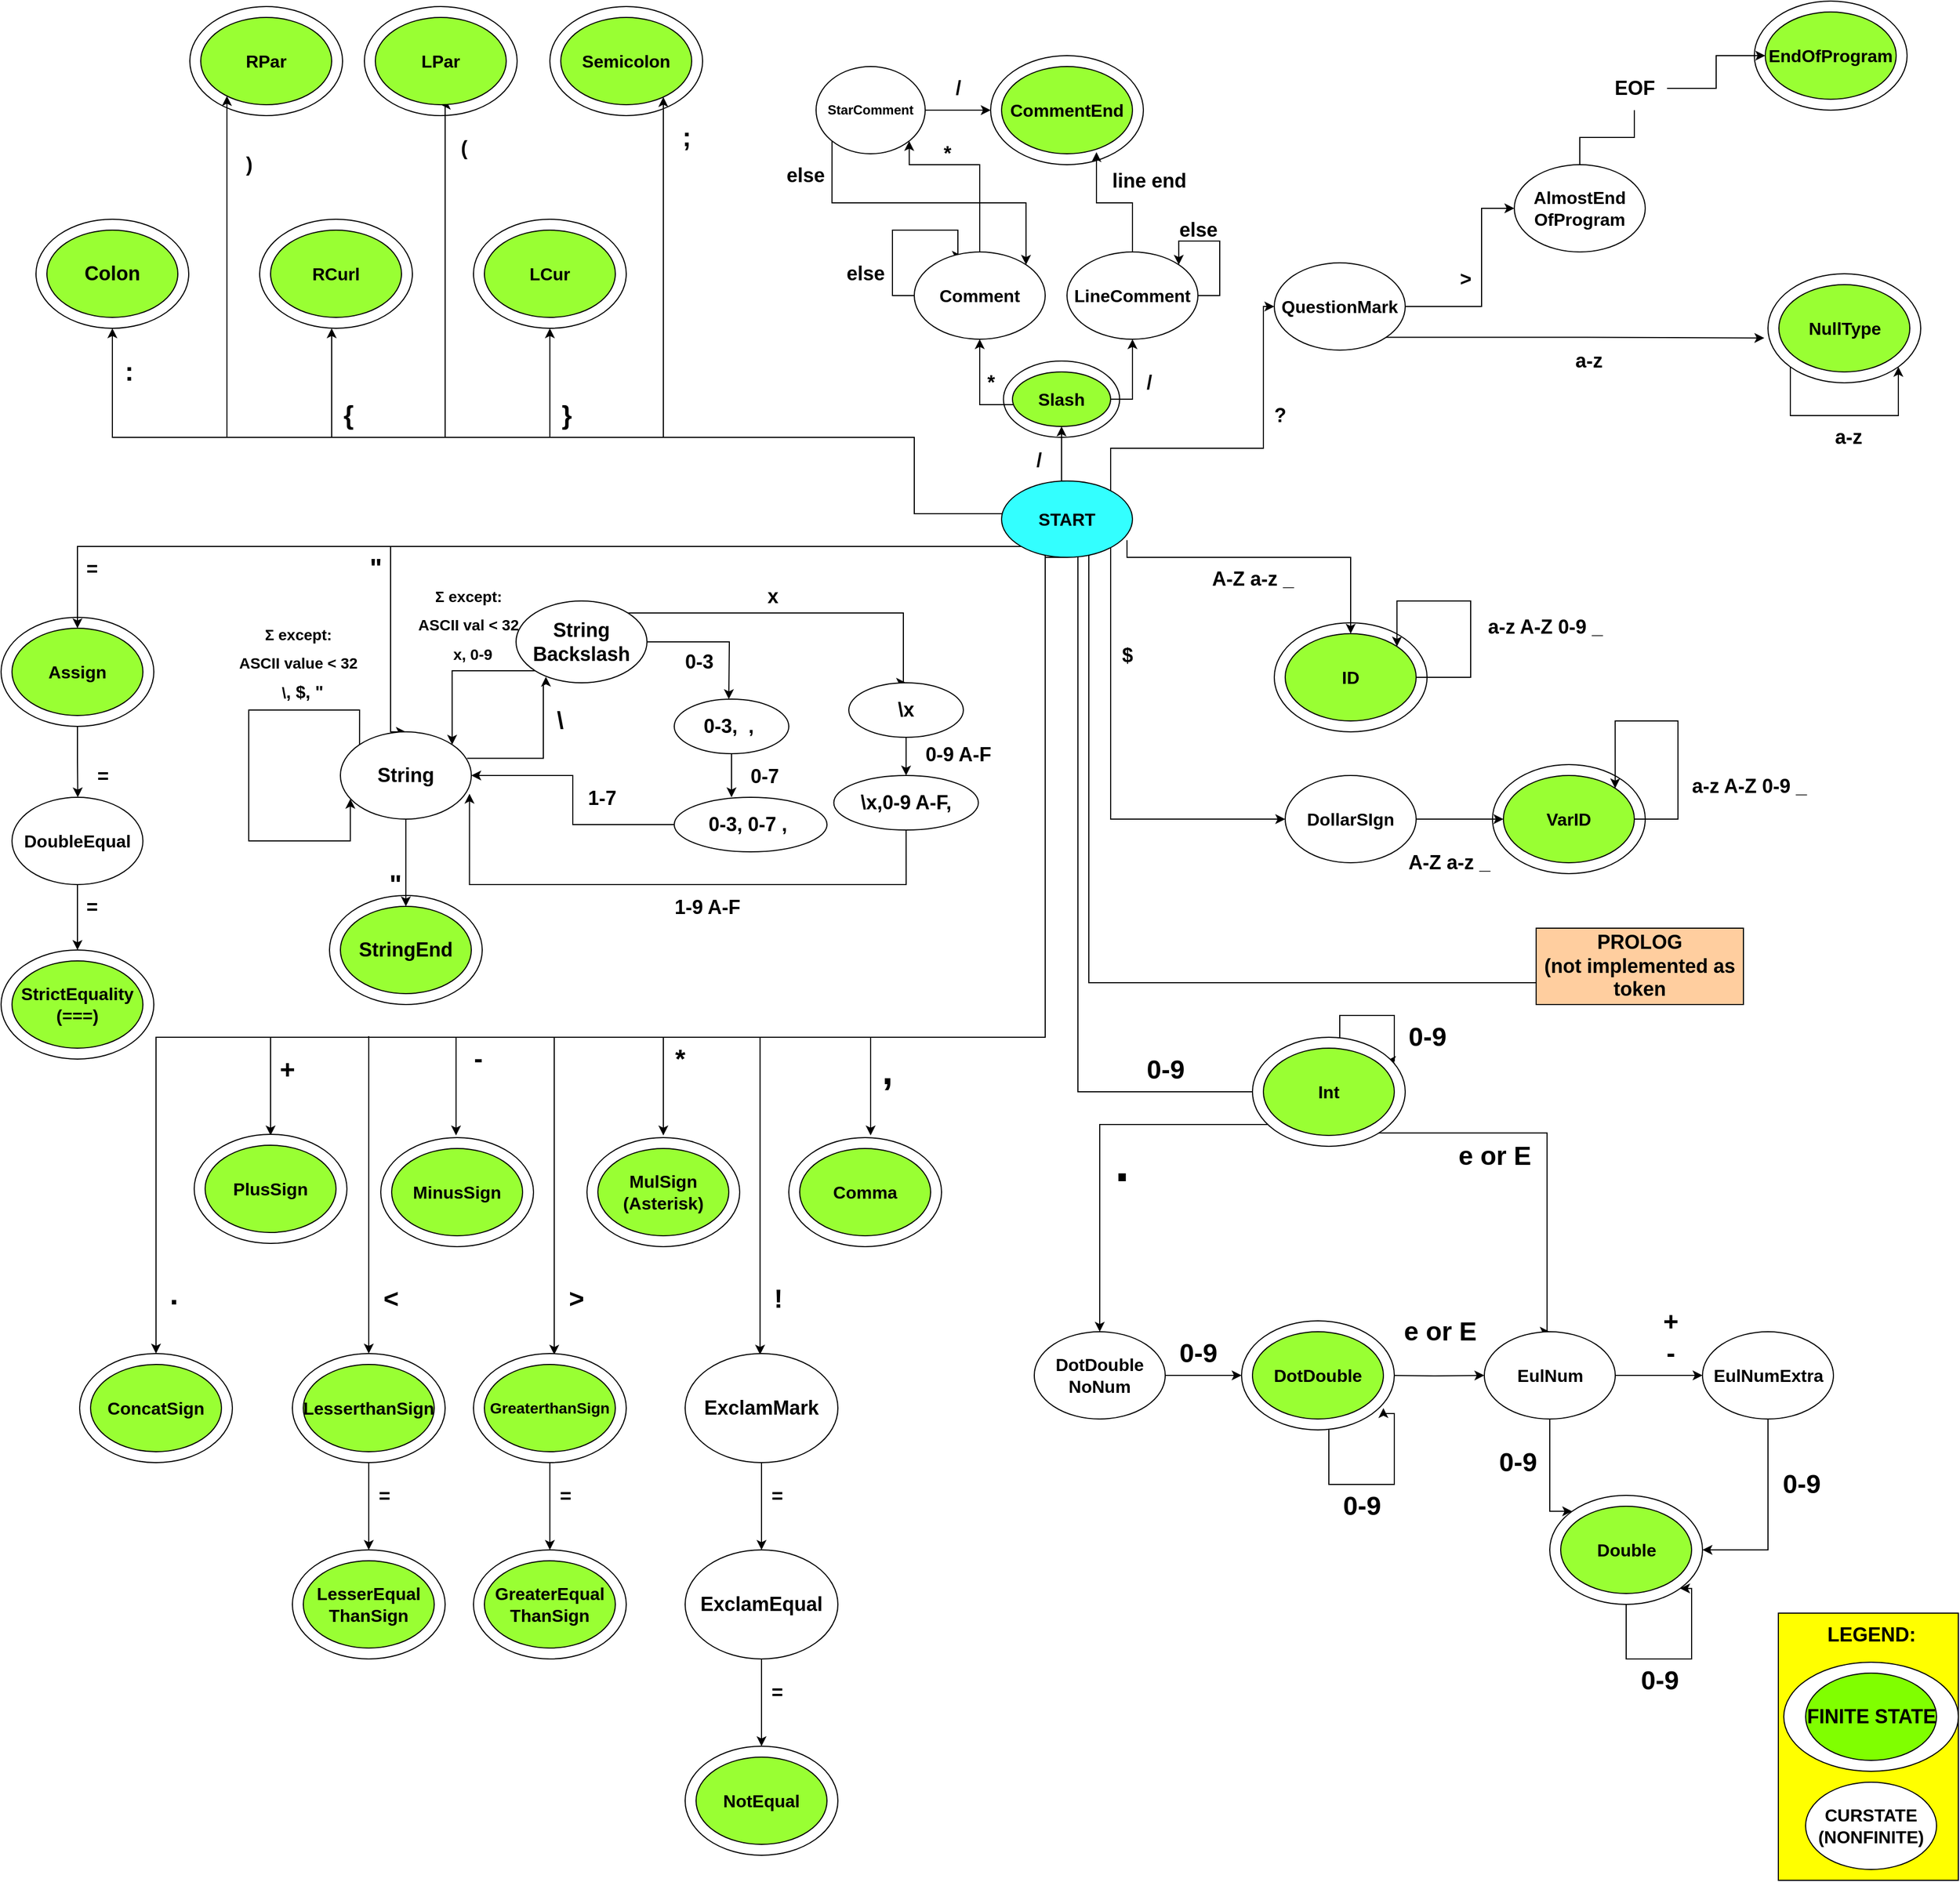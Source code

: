 <mxfile version="20.5.3" type="device"><diagram id="QxQhSdhy8bR7vuW_ve6P" name="Stránka-1"><mxGraphModel dx="5864" dy="1623" grid="1" gridSize="10" guides="1" tooltips="1" connect="1" arrows="1" fold="1" page="1" pageScale="1" pageWidth="827" pageHeight="1169" math="0" shadow="0"><root><mxCell id="0"/><mxCell id="1" parent="0"/><mxCell id="L0GZYrfAMTeJx93IOFUQ-15" value="" style="rounded=0;whiteSpace=wrap;html=1;fontSize=18;fillColor=#FFFF00;fontStyle=1" parent="1" vertex="1"><mxGeometry x="662" y="1508" width="165" height="245" as="geometry"/></mxCell><mxCell id="skgLoRugCn3MmYXDK3mB-6" value="" style="ellipse;whiteSpace=wrap;html=1;fontSize=18;fontStyle=1" parent="1" vertex="1"><mxGeometry x="-48.25" y="360" width="106.5" height="70" as="geometry"/></mxCell><mxCell id="GXMjGheHfwMfFPazhDru-154" value="" style="ellipse;whiteSpace=wrap;html=1;fontSize=18;fontStyle=1" parent="1" vertex="1"><mxGeometry x="-634" y="35" width="140" height="100" as="geometry"/></mxCell><mxCell id="GXMjGheHfwMfFPazhDru-155" value="" style="ellipse;whiteSpace=wrap;html=1;fontSize=18;fontStyle=1" parent="1" vertex="1"><mxGeometry x="-794" y="35" width="140" height="100" as="geometry"/></mxCell><mxCell id="skgLoRugCn3MmYXDK3mB-28" style="edgeStyle=orthogonalEdgeStyle;rounded=0;orthogonalLoop=1;jettySize=auto;html=1;exitX=0.5;exitY=1;exitDx=0;exitDy=0;fontSize=14;fontStyle=1" parent="1" source="GXMjGheHfwMfFPazhDru-156" edge="1"><mxGeometry relative="1" as="geometry"><mxPoint x="-896.667" y="760" as="targetPoint"/></mxGeometry></mxCell><mxCell id="GXMjGheHfwMfFPazhDru-156" value="" style="ellipse;whiteSpace=wrap;html=1;fontSize=18;fontStyle=1" parent="1" vertex="1"><mxGeometry x="-967" y="595" width="140" height="100" as="geometry"/></mxCell><mxCell id="GXMjGheHfwMfFPazhDru-157" value="" style="ellipse;whiteSpace=wrap;html=1;fontSize=18;fontStyle=1" parent="1" vertex="1"><mxGeometry x="-464" y="35" width="140" height="100" as="geometry"/></mxCell><mxCell id="GXMjGheHfwMfFPazhDru-159" value="" style="ellipse;whiteSpace=wrap;html=1;fontSize=18;fontStyle=1" parent="1" vertex="1"><mxGeometry x="-666" y="850" width="140" height="100" as="geometry"/></mxCell><mxCell id="GXMjGheHfwMfFPazhDru-160" value="" style="ellipse;whiteSpace=wrap;html=1;fontSize=18;fontStyle=1" parent="1" vertex="1"><mxGeometry x="400" y="730" width="140" height="100" as="geometry"/></mxCell><mxCell id="GXMjGheHfwMfFPazhDru-163" value="" style="ellipse;whiteSpace=wrap;html=1;fontSize=18;fontStyle=1" parent="1" vertex="1"><mxGeometry x="200" y="600" width="140" height="100" as="geometry"/></mxCell><mxCell id="GXMjGheHfwMfFPazhDru-165" value="" style="ellipse;whiteSpace=wrap;html=1;fontSize=18;fontStyle=1" parent="1" vertex="1"><mxGeometry x="640" y="30" width="140" height="100" as="geometry"/></mxCell><mxCell id="GXMjGheHfwMfFPazhDru-166" value="" style="ellipse;whiteSpace=wrap;html=1;fontSize=18;fontStyle=1" parent="1" vertex="1"><mxGeometry x="-60" y="80" width="140" height="100" as="geometry"/></mxCell><mxCell id="GXMjGheHfwMfFPazhDru-168" value="" style="edgeStyle=orthogonalEdgeStyle;rounded=0;orthogonalLoop=1;jettySize=auto;html=1;fontSize=18;entryX=0.5;entryY=1;entryDx=0;entryDy=0;fontStyle=1" parent="1" target="GXMjGheHfwMfFPazhDru-183" edge="1"><mxGeometry relative="1" as="geometry"><mxPoint x="240" y="350" as="targetPoint"/><Array as="points"><mxPoint x="-10" y="400"/><mxPoint x="-70" y="400"/></Array><mxPoint x="-40" y="400" as="sourcePoint"/></mxGeometry></mxCell><mxCell id="GXMjGheHfwMfFPazhDru-170" value="" style="edgeStyle=orthogonalEdgeStyle;rounded=0;orthogonalLoop=1;jettySize=auto;html=1;fontSize=18;fontStyle=1" parent="1" source="GXMjGheHfwMfFPazhDru-180" target="GXMjGheHfwMfFPazhDru-195" edge="1"><mxGeometry relative="1" as="geometry"><Array as="points"><mxPoint x="50" y="440"/><mxPoint x="190" y="440"/><mxPoint x="190" y="310"/></Array></mxGeometry></mxCell><mxCell id="GXMjGheHfwMfFPazhDru-171" value="" style="edgeStyle=orthogonalEdgeStyle;rounded=0;orthogonalLoop=1;jettySize=auto;html=1;fontSize=18;exitX=0.958;exitY=0.775;exitDx=0;exitDy=0;exitPerimeter=0;fontStyle=1" parent="1" source="GXMjGheHfwMfFPazhDru-180" target="GXMjGheHfwMfFPazhDru-208" edge="1"><mxGeometry relative="1" as="geometry"><Array as="points"><mxPoint x="65" y="540"/><mxPoint x="270" y="540"/></Array></mxGeometry></mxCell><mxCell id="GXMjGheHfwMfFPazhDru-172" value="" style="edgeStyle=orthogonalEdgeStyle;rounded=0;orthogonalLoop=1;jettySize=auto;html=1;fontSize=18;fontStyle=1" parent="1" source="GXMjGheHfwMfFPazhDru-180" target="GXMjGheHfwMfFPazhDru-215" edge="1"><mxGeometry relative="1" as="geometry"><Array as="points"><mxPoint x="50" y="780"/></Array></mxGeometry></mxCell><mxCell id="GXMjGheHfwMfFPazhDru-173" value="" style="edgeStyle=orthogonalEdgeStyle;rounded=0;orthogonalLoop=1;jettySize=auto;html=1;fontSize=18;entryX=0.5;entryY=1;entryDx=0;entryDy=0;fontStyle=1" parent="1" source="GXMjGheHfwMfFPazhDru-180" target="GXMjGheHfwMfFPazhDru-224" edge="1"><mxGeometry relative="1" as="geometry"><Array as="points"><mxPoint x="-130" y="500"/><mxPoint x="-130" y="430"/><mxPoint x="-560" y="430"/><mxPoint x="-560" y="125"/></Array></mxGeometry></mxCell><mxCell id="GXMjGheHfwMfFPazhDru-174" value="" style="edgeStyle=orthogonalEdgeStyle;rounded=0;orthogonalLoop=1;jettySize=auto;html=1;fontSize=18;fontStyle=1" parent="1" source="GXMjGheHfwMfFPazhDru-180" target="GXMjGheHfwMfFPazhDru-225" edge="1"><mxGeometry relative="1" as="geometry"><Array as="points"><mxPoint x="-130" y="500"/><mxPoint x="-130" y="430"/><mxPoint x="-760" y="430"/></Array></mxGeometry></mxCell><mxCell id="GXMjGheHfwMfFPazhDru-175" value="" style="edgeStyle=orthogonalEdgeStyle;rounded=0;orthogonalLoop=1;jettySize=auto;html=1;fontSize=18;fontStyle=1" parent="1" source="GXMjGheHfwMfFPazhDru-180" target="GXMjGheHfwMfFPazhDru-228" edge="1"><mxGeometry relative="1" as="geometry"><Array as="points"><mxPoint x="-140" y="530"/><mxPoint x="-140" y="530"/></Array></mxGeometry></mxCell><mxCell id="GXMjGheHfwMfFPazhDru-176" value="" style="edgeStyle=orthogonalEdgeStyle;rounded=0;orthogonalLoop=1;jettySize=auto;html=1;fontSize=18;fontStyle=1" parent="1" source="GXMjGheHfwMfFPazhDru-180" target="GXMjGheHfwMfFPazhDru-230" edge="1"><mxGeometry relative="1" as="geometry"><Array as="points"><mxPoint x="-130" y="500"/><mxPoint x="-130" y="430"/><mxPoint x="-360" y="430"/></Array></mxGeometry></mxCell><mxCell id="GXMjGheHfwMfFPazhDru-177" value="" style="edgeStyle=orthogonalEdgeStyle;rounded=0;orthogonalLoop=1;jettySize=auto;html=1;fontSize=24;entryX=0.5;entryY=0;entryDx=0;entryDy=0;fontStyle=1" parent="1" source="GXMjGheHfwMfFPazhDru-180" target="GXMjGheHfwMfFPazhDru-241" edge="1"><mxGeometry relative="1" as="geometry"><Array as="points"><mxPoint x="-610" y="530"/><mxPoint x="-610" y="700"/></Array><mxPoint x="-330.0" y="857.889" as="targetPoint"/></mxGeometry></mxCell><mxCell id="GXMjGheHfwMfFPazhDru-179" style="edgeStyle=orthogonalEdgeStyle;rounded=0;orthogonalLoop=1;jettySize=auto;html=1;fontSize=24;fontStyle=1" parent="1" source="GXMjGheHfwMfFPazhDru-180" edge="1"><mxGeometry relative="1" as="geometry"><mxPoint x="200" y="1030" as="targetPoint"/><Array as="points"><mxPoint x="20" y="1030"/></Array></mxGeometry></mxCell><mxCell id="GXMjGheHfwMfFPazhDru-305" style="edgeStyle=orthogonalEdgeStyle;rounded=0;orthogonalLoop=1;jettySize=auto;html=1;entryX=0.5;entryY=1;entryDx=0;entryDy=0;exitX=0.5;exitY=0;exitDx=0;exitDy=0;fontStyle=1" parent="1" source="GXMjGheHfwMfFPazhDru-180" target="GXMjGheHfwMfFPazhDru-302" edge="1"><mxGeometry relative="1" as="geometry"><mxPoint x="5" y="460" as="sourcePoint"/><mxPoint x="20" y="430" as="targetPoint"/><Array as="points"><mxPoint x="5" y="470"/></Array></mxGeometry></mxCell><mxCell id="0gPmY6G4tnHIpahezdq0-7" style="edgeStyle=orthogonalEdgeStyle;rounded=0;orthogonalLoop=1;jettySize=auto;html=1;fontSize=18;fontStyle=1" parent="1" source="GXMjGheHfwMfFPazhDru-180" edge="1"><mxGeometry relative="1" as="geometry"><mxPoint x="-720" y="1070" as="targetPoint"/><Array as="points"><mxPoint x="-10" y="980"/><mxPoint x="-720" y="980"/></Array></mxGeometry></mxCell><mxCell id="L0GZYrfAMTeJx93IOFUQ-2" style="edgeStyle=orthogonalEdgeStyle;rounded=0;orthogonalLoop=1;jettySize=auto;html=1;entryX=0;entryY=0.75;entryDx=0;entryDy=0;fontStyle=1" parent="1" source="GXMjGheHfwMfFPazhDru-180" target="L0GZYrfAMTeJx93IOFUQ-3" edge="1"><mxGeometry relative="1" as="geometry"><mxPoint x="640" y="430" as="targetPoint"/><Array as="points"><mxPoint x="30" y="930"/><mxPoint x="546" y="930"/><mxPoint x="546" y="932"/></Array></mxGeometry></mxCell><mxCell id="GXMjGheHfwMfFPazhDru-180" value="&lt;font size=&quot;3&quot;&gt;&lt;span&gt;START&lt;/span&gt;&lt;/font&gt;" style="ellipse;whiteSpace=wrap;html=1;fillColor=#33FFFF;fontStyle=1" parent="1" vertex="1"><mxGeometry x="-50" y="470" width="120" height="70" as="geometry"/></mxCell><mxCell id="GXMjGheHfwMfFPazhDru-181" value="" style="edgeStyle=orthogonalEdgeStyle;rounded=0;orthogonalLoop=1;jettySize=auto;html=1;fontSize=18;entryX=1;entryY=1;entryDx=0;entryDy=0;fontStyle=1" parent="1" source="GXMjGheHfwMfFPazhDru-183" target="L5qvMufxM01zYM9uCrD--2" edge="1"><mxGeometry relative="1" as="geometry"><Array as="points"><mxPoint x="-70" y="180"/><mxPoint x="-135" y="180"/></Array></mxGeometry></mxCell><mxCell id="GXMjGheHfwMfFPazhDru-182" style="edgeStyle=orthogonalEdgeStyle;rounded=0;orthogonalLoop=1;jettySize=auto;html=1;exitX=0;exitY=0.5;exitDx=0;exitDy=0;entryX=0.364;entryY=0.042;entryDx=0;entryDy=0;entryPerimeter=0;fontStyle=1" parent="1" source="GXMjGheHfwMfFPazhDru-183" target="GXMjGheHfwMfFPazhDru-183" edge="1"><mxGeometry relative="1" as="geometry"><mxPoint x="-90" y="250" as="targetPoint"/><Array as="points"><mxPoint x="-150" y="300"/><mxPoint x="-150" y="240"/><mxPoint x="-90" y="240"/><mxPoint x="-90" y="263"/></Array></mxGeometry></mxCell><mxCell id="GXMjGheHfwMfFPazhDru-183" value="&lt;font size=&quot;3&quot;&gt;&lt;span&gt;Comment&lt;/span&gt;&lt;/font&gt;" style="ellipse;whiteSpace=wrap;html=1;fontStyle=1" parent="1" vertex="1"><mxGeometry x="-130" y="260" width="120" height="80" as="geometry"/></mxCell><mxCell id="GXMjGheHfwMfFPazhDru-184" value="&lt;span&gt;/&lt;/span&gt;" style="text;html=1;align=center;verticalAlign=middle;resizable=0;points=[];autosize=1;strokeColor=none;fillColor=none;fontSize=18;fontStyle=1" parent="1" vertex="1"><mxGeometry x="70" y="360" width="30" height="40" as="geometry"/></mxCell><mxCell id="GXMjGheHfwMfFPazhDru-185" value="&lt;span&gt;*&lt;/span&gt;" style="text;html=1;align=center;verticalAlign=middle;resizable=0;points=[];autosize=1;strokeColor=none;fillColor=none;fontSize=18;fontStyle=1" parent="1" vertex="1"><mxGeometry x="-75" y="360" width="30" height="40" as="geometry"/></mxCell><mxCell id="GXMjGheHfwMfFPazhDru-186" value="" style="edgeStyle=orthogonalEdgeStyle;rounded=0;orthogonalLoop=1;jettySize=auto;html=1;fontSize=18;entryX=0.725;entryY=0.981;entryDx=0;entryDy=0;entryPerimeter=0;fontStyle=1" parent="1" source="GXMjGheHfwMfFPazhDru-188" target="GXMjGheHfwMfFPazhDru-189" edge="1"><mxGeometry relative="1" as="geometry"/></mxCell><mxCell id="GXMjGheHfwMfFPazhDru-187" style="edgeStyle=orthogonalEdgeStyle;rounded=0;orthogonalLoop=1;jettySize=auto;html=1;exitX=1;exitY=0.5;exitDx=0;exitDy=0;entryX=1;entryY=0;entryDx=0;entryDy=0;fontStyle=1" parent="1" source="GXMjGheHfwMfFPazhDru-188" target="GXMjGheHfwMfFPazhDru-188" edge="1"><mxGeometry relative="1" as="geometry"><mxPoint x="110" y="210" as="targetPoint"/><Array as="points"><mxPoint x="150" y="300"/><mxPoint x="150" y="250"/><mxPoint x="112" y="250"/></Array></mxGeometry></mxCell><mxCell id="GXMjGheHfwMfFPazhDru-188" value="&lt;font size=&quot;3&quot;&gt;&lt;span&gt;LineComment&lt;/span&gt;&lt;/font&gt;" style="ellipse;whiteSpace=wrap;html=1;fontStyle=1" parent="1" vertex="1"><mxGeometry x="10" y="260" width="120" height="80" as="geometry"/></mxCell><mxCell id="GXMjGheHfwMfFPazhDru-189" value="&lt;font size=&quot;3&quot;&gt;&lt;span&gt;CommentEnd&lt;/span&gt;&lt;/font&gt;" style="ellipse;whiteSpace=wrap;html=1;fillColor=#99FF33;fontStyle=1" parent="1" vertex="1"><mxGeometry x="-50" y="90" width="120" height="80" as="geometry"/></mxCell><mxCell id="GXMjGheHfwMfFPazhDru-191" value="&lt;span&gt;line end&lt;/span&gt;" style="text;html=1;align=center;verticalAlign=middle;resizable=0;points=[];autosize=1;strokeColor=none;fillColor=none;fontSize=18;fontStyle=1" parent="1" vertex="1"><mxGeometry x="40" y="175" width="90" height="40" as="geometry"/></mxCell><mxCell id="GXMjGheHfwMfFPazhDru-193" value="" style="edgeStyle=orthogonalEdgeStyle;rounded=0;orthogonalLoop=1;jettySize=auto;html=1;fontSize=18;fontStyle=1" parent="1" source="GXMjGheHfwMfFPazhDru-195" target="GXMjGheHfwMfFPazhDru-201" edge="1"><mxGeometry relative="1" as="geometry"><Array as="points"><mxPoint x="390" y="310"/><mxPoint x="390" y="220"/></Array></mxGeometry></mxCell><mxCell id="L0GZYrfAMTeJx93IOFUQ-31" style="edgeStyle=orthogonalEdgeStyle;rounded=0;orthogonalLoop=1;jettySize=auto;html=1;exitX=1;exitY=1;exitDx=0;exitDy=0;fontSize=18;entryX=-0.024;entryY=0.589;entryDx=0;entryDy=0;entryPerimeter=0;fontStyle=1" parent="1" source="GXMjGheHfwMfFPazhDru-195" edge="1" target="L0GZYrfAMTeJx93IOFUQ-29"><mxGeometry relative="1" as="geometry"><mxPoint x="420" y="338.158" as="targetPoint"/></mxGeometry></mxCell><mxCell id="GXMjGheHfwMfFPazhDru-195" value="&lt;font size=&quot;3&quot;&gt;&lt;span&gt;QuestionMark&lt;/span&gt;&lt;/font&gt;" style="ellipse;whiteSpace=wrap;html=1;fillColor=#FFFFFF;fontStyle=1" parent="1" vertex="1"><mxGeometry x="200" y="270" width="120" height="80" as="geometry"/></mxCell><mxCell id="GXMjGheHfwMfFPazhDru-196" value="&lt;span&gt;?&lt;/span&gt;" style="text;html=1;align=center;verticalAlign=middle;resizable=0;points=[];autosize=1;strokeColor=none;fillColor=none;fontSize=18;fontStyle=1" parent="1" vertex="1"><mxGeometry x="190" y="390" width="30" height="40" as="geometry"/></mxCell><mxCell id="GXMjGheHfwMfFPazhDru-199" value="" style="edgeStyle=orthogonalEdgeStyle;rounded=0;orthogonalLoop=1;jettySize=auto;html=1;fontSize=18;startArrow=none;fontStyle=1" parent="1" source="GXMjGheHfwMfFPazhDru-247" target="GXMjGheHfwMfFPazhDru-205" edge="1"><mxGeometry relative="1" as="geometry"/></mxCell><mxCell id="GXMjGheHfwMfFPazhDru-201" value="&lt;font size=&quot;3&quot;&gt;&lt;span&gt;AlmostEnd&lt;br&gt;OfProgram&lt;/span&gt;&lt;/font&gt;" style="ellipse;whiteSpace=wrap;html=1;fontStyle=1" parent="1" vertex="1"><mxGeometry x="420" y="180" width="120" height="80" as="geometry"/></mxCell><mxCell id="GXMjGheHfwMfFPazhDru-204" value="&lt;span&gt;&amp;gt;&lt;/span&gt;" style="text;html=1;align=center;verticalAlign=middle;resizable=0;points=[];autosize=1;strokeColor=none;fillColor=none;fontSize=18;fontStyle=1" parent="1" vertex="1"><mxGeometry x="360" y="265" width="30" height="40" as="geometry"/></mxCell><mxCell id="GXMjGheHfwMfFPazhDru-205" value="&lt;font size=&quot;3&quot;&gt;&lt;span&gt;EndOfProgram&lt;/span&gt;&lt;/font&gt;" style="ellipse;whiteSpace=wrap;html=1;fillColor=#99FF33;fontStyle=1" parent="1" vertex="1"><mxGeometry x="650" y="40" width="120" height="80" as="geometry"/></mxCell><mxCell id="GXMjGheHfwMfFPazhDru-206" style="edgeStyle=orthogonalEdgeStyle;rounded=0;orthogonalLoop=1;jettySize=auto;html=1;exitX=1;exitY=0.5;exitDx=0;exitDy=0;fontSize=18;entryX=1;entryY=0;entryDx=0;entryDy=0;fontStyle=1" parent="1" source="GXMjGheHfwMfFPazhDru-208" target="GXMjGheHfwMfFPazhDru-208" edge="1"><mxGeometry relative="1" as="geometry"><mxPoint x="320" y="580" as="targetPoint"/><Array as="points"><mxPoint x="380" y="650"/><mxPoint x="380" y="580"/><mxPoint x="312" y="580"/></Array></mxGeometry></mxCell><mxCell id="GXMjGheHfwMfFPazhDru-208" value="&lt;font size=&quot;3&quot;&gt;&lt;span&gt;ID&lt;/span&gt;&lt;/font&gt;" style="ellipse;whiteSpace=wrap;html=1;fillColor=#99FF33;fontStyle=1" parent="1" vertex="1"><mxGeometry x="210" y="610" width="120" height="80" as="geometry"/></mxCell><mxCell id="GXMjGheHfwMfFPazhDru-209" value="&lt;span&gt;A-Z a-z _&lt;/span&gt;" style="text;html=1;align=center;verticalAlign=middle;resizable=0;points=[];autosize=1;strokeColor=none;fillColor=none;fontSize=18;fontStyle=1" parent="1" vertex="1"><mxGeometry x="130" y="540" width="100" height="40" as="geometry"/></mxCell><mxCell id="GXMjGheHfwMfFPazhDru-210" value="&lt;span&gt;a-z A-Z 0-9 _&lt;/span&gt;" style="text;html=1;align=center;verticalAlign=middle;resizable=0;points=[];autosize=1;strokeColor=none;fillColor=none;fontSize=18;fontStyle=1" parent="1" vertex="1"><mxGeometry x="382.5" y="584" width="130" height="40" as="geometry"/></mxCell><mxCell id="GXMjGheHfwMfFPazhDru-214" value="" style="edgeStyle=orthogonalEdgeStyle;rounded=0;orthogonalLoop=1;jettySize=auto;html=1;fontSize=18;fontStyle=1" parent="1" source="GXMjGheHfwMfFPazhDru-215" target="GXMjGheHfwMfFPazhDru-221" edge="1"><mxGeometry relative="1" as="geometry"/></mxCell><mxCell id="GXMjGheHfwMfFPazhDru-215" value="&lt;font size=&quot;3&quot;&gt;&lt;span&gt;DollarSIgn&lt;/span&gt;&lt;/font&gt;" style="ellipse;whiteSpace=wrap;html=1;fontStyle=1" parent="1" vertex="1"><mxGeometry x="210" y="740" width="120" height="80" as="geometry"/></mxCell><mxCell id="GXMjGheHfwMfFPazhDru-216" value="&lt;span&gt;$&lt;/span&gt;" style="text;html=1;align=center;verticalAlign=middle;resizable=0;points=[];autosize=1;strokeColor=none;fillColor=none;fontSize=18;fontStyle=1" parent="1" vertex="1"><mxGeometry x="50" y="610" width="30" height="40" as="geometry"/></mxCell><mxCell id="GXMjGheHfwMfFPazhDru-219" style="edgeStyle=orthogonalEdgeStyle;rounded=0;orthogonalLoop=1;jettySize=auto;html=1;fontSize=18;entryX=1;entryY=0;entryDx=0;entryDy=0;fontStyle=1" parent="1" source="GXMjGheHfwMfFPazhDru-221" target="GXMjGheHfwMfFPazhDru-221" edge="1"><mxGeometry relative="1" as="geometry"><mxPoint x="550" y="690" as="targetPoint"/><Array as="points"><mxPoint x="570" y="780"/><mxPoint x="570" y="690"/><mxPoint x="512" y="690"/></Array></mxGeometry></mxCell><mxCell id="GXMjGheHfwMfFPazhDru-221" value="&lt;font size=&quot;3&quot;&gt;&lt;span&gt;VarID&lt;/span&gt;&lt;/font&gt;" style="ellipse;whiteSpace=wrap;html=1;fillColor=#99FF33;fontStyle=1" parent="1" vertex="1"><mxGeometry x="410" y="740" width="120" height="80" as="geometry"/></mxCell><mxCell id="GXMjGheHfwMfFPazhDru-222" value="&lt;span&gt;A-Z a-z _&lt;/span&gt;" style="text;html=1;align=center;verticalAlign=middle;resizable=0;points=[];autosize=1;strokeColor=none;fillColor=none;fontSize=18;fontStyle=1" parent="1" vertex="1"><mxGeometry x="310" y="800" width="100" height="40" as="geometry"/></mxCell><mxCell id="GXMjGheHfwMfFPazhDru-223" value="&lt;span&gt;a-z A-Z 0-9 _&lt;/span&gt;" style="text;html=1;align=center;verticalAlign=middle;resizable=0;points=[];autosize=1;strokeColor=none;fillColor=none;fontSize=18;fontStyle=1" parent="1" vertex="1"><mxGeometry x="570" y="730" width="130" height="40" as="geometry"/></mxCell><mxCell id="GXMjGheHfwMfFPazhDru-224" value="&lt;font size=&quot;3&quot;&gt;&lt;span&gt;LPar&lt;/span&gt;&lt;/font&gt;" style="ellipse;whiteSpace=wrap;html=1;fillColor=#99FF33;fontStyle=1" parent="1" vertex="1"><mxGeometry x="-624" y="45" width="120" height="80" as="geometry"/></mxCell><mxCell id="GXMjGheHfwMfFPazhDru-225" value="&lt;font size=&quot;3&quot;&gt;&lt;span&gt;RPar&lt;/span&gt;&lt;/font&gt;" style="ellipse;whiteSpace=wrap;html=1;fillColor=#99FF33;fontStyle=1" parent="1" vertex="1"><mxGeometry x="-784" y="45" width="120" height="80" as="geometry"/></mxCell><mxCell id="GXMjGheHfwMfFPazhDru-226" value="&lt;span&gt;(&lt;/span&gt;" style="text;html=1;align=center;verticalAlign=middle;resizable=0;points=[];autosize=1;strokeColor=none;fillColor=none;fontSize=18;fontStyle=1" parent="1" vertex="1"><mxGeometry x="-558" y="145" width="30" height="40" as="geometry"/></mxCell><mxCell id="GXMjGheHfwMfFPazhDru-227" value="&lt;span&gt;)&lt;/span&gt;" style="text;html=1;align=center;verticalAlign=middle;resizable=0;points=[];autosize=1;strokeColor=none;fillColor=none;fontSize=18;fontStyle=1" parent="1" vertex="1"><mxGeometry x="-755" y="160" width="30" height="40" as="geometry"/></mxCell><mxCell id="GXMjGheHfwMfFPazhDru-228" value="&lt;font size=&quot;3&quot;&gt;&lt;span&gt;Assign&lt;/span&gt;&lt;/font&gt;" style="ellipse;whiteSpace=wrap;html=1;fillColor=#99FF33;fontStyle=1" parent="1" vertex="1"><mxGeometry x="-957" y="605" width="120" height="80" as="geometry"/></mxCell><mxCell id="GXMjGheHfwMfFPazhDru-229" value="&lt;span&gt;=&lt;/span&gt;" style="text;html=1;align=center;verticalAlign=middle;resizable=0;points=[];autosize=1;strokeColor=none;fillColor=none;fontSize=18;rotation=180;fontStyle=1" parent="1" vertex="1"><mxGeometry x="-898" y="530" width="30" height="40" as="geometry"/></mxCell><mxCell id="GXMjGheHfwMfFPazhDru-230" value="&lt;font size=&quot;3&quot;&gt;&lt;span&gt;Semicolon&lt;/span&gt;&lt;/font&gt;" style="ellipse;whiteSpace=wrap;html=1;fillColor=#99FF33;fontStyle=1" parent="1" vertex="1"><mxGeometry x="-454" y="45" width="120" height="80" as="geometry"/></mxCell><mxCell id="GXMjGheHfwMfFPazhDru-231" value="&lt;span&gt;&lt;font style=&quot;font-size: 24px;&quot;&gt;;&lt;/font&gt;&lt;/span&gt;" style="text;html=1;align=center;verticalAlign=middle;resizable=0;points=[];autosize=1;strokeColor=none;fillColor=none;fontSize=18;fontStyle=1" parent="1" vertex="1"><mxGeometry x="-354" y="135" width="30" height="40" as="geometry"/></mxCell><mxCell id="GXMjGheHfwMfFPazhDru-235" value="&lt;span style=&quot;font-size: 24px;&quot;&gt;&lt;span&gt;&quot;&lt;/span&gt;&lt;/span&gt;" style="text;html=1;align=center;verticalAlign=middle;resizable=0;points=[];autosize=1;strokeColor=none;fillColor=none;fontSize=18;fontStyle=1" parent="1" vertex="1"><mxGeometry x="-621" y="820" width="30" height="40" as="geometry"/></mxCell><mxCell id="GXMjGheHfwMfFPazhDru-239" value="" style="edgeStyle=orthogonalEdgeStyle;rounded=0;orthogonalLoop=1;jettySize=auto;html=1;fontSize=18;fontStyle=1" parent="1" source="GXMjGheHfwMfFPazhDru-241" target="GXMjGheHfwMfFPazhDru-243" edge="1"><mxGeometry relative="1" as="geometry"/></mxCell><mxCell id="GqHYZnWzbmWH3b6b50Fb-2" style="edgeStyle=orthogonalEdgeStyle;rounded=0;orthogonalLoop=1;jettySize=auto;html=1;exitX=0.968;exitY=0.303;exitDx=0;exitDy=0;exitPerimeter=0;entryX=0.228;entryY=0.926;entryDx=0;entryDy=0;entryPerimeter=0;fontStyle=1" parent="1" source="GXMjGheHfwMfFPazhDru-241" target="zUTIDavhahgjrE59bw7T-5" edge="1"><mxGeometry relative="1" as="geometry"><mxPoint x="-460" y="710" as="targetPoint"/><Array as="points"><mxPoint x="-470" y="724"/><mxPoint x="-470" y="656"/><mxPoint x="-468" y="656"/></Array></mxGeometry></mxCell><mxCell id="zUTIDavhahgjrE59bw7T-34" style="edgeStyle=orthogonalEdgeStyle;rounded=0;orthogonalLoop=1;jettySize=auto;html=1;exitX=0;exitY=0;exitDx=0;exitDy=0;fontSize=18;entryX=0.076;entryY=0.768;entryDx=0;entryDy=0;entryPerimeter=0;" edge="1" parent="1" source="GXMjGheHfwMfFPazhDru-241" target="GXMjGheHfwMfFPazhDru-241"><mxGeometry relative="1" as="geometry"><mxPoint x="-660" y="760" as="targetPoint"/><Array as="points"><mxPoint x="-638" y="680"/><mxPoint x="-740" y="680"/><mxPoint x="-740" y="800"/><mxPoint x="-647" y="800"/></Array></mxGeometry></mxCell><mxCell id="GXMjGheHfwMfFPazhDru-241" value="&lt;span style=&quot;&quot;&gt;&lt;font style=&quot;font-size: 18px;&quot;&gt;String&lt;/font&gt;&lt;/span&gt;" style="ellipse;whiteSpace=wrap;html=1;fontStyle=1" parent="1" vertex="1"><mxGeometry x="-656" y="700" width="120" height="80" as="geometry"/></mxCell><mxCell id="GXMjGheHfwMfFPazhDru-243" value="&lt;span style=&quot;&quot;&gt;&lt;font style=&quot;font-size: 18px;&quot;&gt;StringEnd&lt;/font&gt;&lt;/span&gt;" style="ellipse;whiteSpace=wrap;html=1;fillColor=#99FF33;fontStyle=1" parent="1" vertex="1"><mxGeometry x="-656" y="860" width="120" height="80" as="geometry"/></mxCell><mxCell id="GXMjGheHfwMfFPazhDru-244" value="&lt;span style=&quot;font-size: 24px;&quot;&gt;&lt;span&gt;&quot;&lt;/span&gt;&lt;/span&gt;" style="text;html=1;align=center;verticalAlign=middle;resizable=0;points=[];autosize=1;strokeColor=none;fillColor=none;fontSize=18;fontStyle=1" parent="1" vertex="1"><mxGeometry x="-639" y="530" width="30" height="40" as="geometry"/></mxCell><mxCell id="GXMjGheHfwMfFPazhDru-245" value="else" style="text;html=1;align=center;verticalAlign=middle;resizable=0;points=[];autosize=1;strokeColor=none;fillColor=none;fontSize=18;fontStyle=1" parent="1" vertex="1"><mxGeometry x="-260" y="170" width="60" height="40" as="geometry"/></mxCell><mxCell id="GXMjGheHfwMfFPazhDru-247" value="&lt;span&gt;EOF&lt;/span&gt;" style="text;html=1;align=center;verticalAlign=middle;resizable=0;points=[];autosize=1;strokeColor=none;fillColor=none;fontSize=18;fontStyle=1" parent="1" vertex="1"><mxGeometry x="500" y="90" width="60" height="40" as="geometry"/></mxCell><mxCell id="GXMjGheHfwMfFPazhDru-248" value="" style="edgeStyle=orthogonalEdgeStyle;rounded=0;orthogonalLoop=1;jettySize=auto;html=1;fontSize=18;endArrow=none;fontStyle=1" parent="1" source="GXMjGheHfwMfFPazhDru-201" target="GXMjGheHfwMfFPazhDru-247" edge="1"><mxGeometry relative="1" as="geometry"><mxPoint x="480" y="180" as="sourcePoint"/><mxPoint x="580" y="120" as="targetPoint"/></mxGeometry></mxCell><mxCell id="GXMjGheHfwMfFPazhDru-254" style="edgeStyle=orthogonalEdgeStyle;rounded=0;orthogonalLoop=1;jettySize=auto;html=1;fontFamily=Helvetica;fontSize=12;fontColor=default;startArrow=none;entryX=0.5;entryY=0;entryDx=0;entryDy=0;fontStyle=1" parent="1" source="eb-tGhTL1ufZeBbPwG2R-11" target="GXMjGheHfwMfFPazhDru-270" edge="1"><mxGeometry relative="1" as="geometry"><mxPoint x="140" y="1230" as="targetPoint"/><Array as="points"><mxPoint x="40" y="1060"/></Array><mxPoint x="220.314" y="1060" as="sourcePoint"/></mxGeometry></mxCell><mxCell id="GXMjGheHfwMfFPazhDru-255" style="edgeStyle=orthogonalEdgeStyle;rounded=0;orthogonalLoop=1;jettySize=auto;html=1;fontFamily=Helvetica;fontSize=12;fontColor=default;entryX=1;entryY=0;entryDx=0;entryDy=0;fontStyle=1" parent="1" edge="1"><mxGeometry relative="1" as="geometry"><mxPoint x="302.426" y="1001.716" as="targetPoint"/><Array as="points"><mxPoint x="260" y="960"/><mxPoint x="310" y="960"/><mxPoint x="310" y="1002"/></Array><mxPoint x="260.0" y="990" as="sourcePoint"/></mxGeometry></mxCell><mxCell id="GXMjGheHfwMfFPazhDru-256" style="edgeStyle=orthogonalEdgeStyle;rounded=0;orthogonalLoop=1;jettySize=auto;html=1;fontFamily=Helvetica;fontSize=24;fontColor=default;entryX=0.5;entryY=0;entryDx=0;entryDy=0;fontStyle=1" parent="1" target="GXMjGheHfwMfFPazhDru-275" edge="1"><mxGeometry relative="1" as="geometry"><mxPoint x="240" y="1360" as="targetPoint"/><Array as="points"><mxPoint x="450" y="1068"/><mxPoint x="450" y="1250"/></Array><mxPoint x="240.0" y="1067.712" as="sourcePoint"/></mxGeometry></mxCell><mxCell id="GXMjGheHfwMfFPazhDru-258" value="&lt;span&gt;0-9&lt;/span&gt;" style="text;html=1;align=center;verticalAlign=middle;resizable=0;points=[];autosize=1;strokeColor=none;fillColor=none;fontSize=24;fontStyle=1" parent="1" vertex="1"><mxGeometry x="70" y="990" width="60" height="40" as="geometry"/></mxCell><mxCell id="GXMjGheHfwMfFPazhDru-259" value="" style="ellipse;whiteSpace=wrap;html=1;fontSize=18;fontStyle=1" parent="1" vertex="1"><mxGeometry x="180" y="980" width="140" height="100" as="geometry"/></mxCell><mxCell id="GXMjGheHfwMfFPazhDru-265" value="&lt;span style=&quot;&quot;&gt;&lt;font style=&quot;font-size: 48px;&quot;&gt;.&lt;/font&gt;&lt;/span&gt;" style="text;html=1;align=center;verticalAlign=middle;resizable=0;points=[];autosize=1;strokeColor=none;fillColor=none;fontSize=12;fontFamily=Helvetica;fontColor=default;fontStyle=1" parent="1" vertex="1"><mxGeometry x="40" y="1060" width="40" height="70" as="geometry"/></mxCell><mxCell id="GXMjGheHfwMfFPazhDru-266" value="&lt;span&gt;0-9&lt;/span&gt;" style="text;html=1;align=center;verticalAlign=middle;resizable=0;points=[];autosize=1;strokeColor=none;fillColor=none;fontSize=24;fontStyle=1" parent="1" vertex="1"><mxGeometry x="310" y="960" width="60" height="40" as="geometry"/></mxCell><mxCell id="GXMjGheHfwMfFPazhDru-271" value="&lt;span&gt;e &lt;/span&gt;or &lt;span&gt;E&lt;/span&gt;&amp;nbsp;" style="text;html=1;align=center;verticalAlign=middle;resizable=0;points=[];autosize=1;strokeColor=none;fillColor=none;fontSize=24;fontStyle=1" parent="1" vertex="1"><mxGeometry x="305" y="1230" width="100" height="40" as="geometry"/></mxCell><mxCell id="GXMjGheHfwMfFPazhDru-272" style="edgeStyle=orthogonalEdgeStyle;rounded=0;orthogonalLoop=1;jettySize=auto;html=1;entryX=0;entryY=0;entryDx=0;entryDy=0;fontFamily=Helvetica;fontSize=24;fontColor=default;fontStyle=1" parent="1" source="GXMjGheHfwMfFPazhDru-275" target="GXMjGheHfwMfFPazhDru-279" edge="1"><mxGeometry relative="1" as="geometry"><Array as="points"><mxPoint x="452.5" y="1415"/></Array></mxGeometry></mxCell><mxCell id="GXMjGheHfwMfFPazhDru-273" value="" style="edgeStyle=orthogonalEdgeStyle;rounded=0;orthogonalLoop=1;jettySize=auto;html=1;fontFamily=Helvetica;fontSize=24;fontColor=default;fontStyle=1" parent="1" source="GXMjGheHfwMfFPazhDru-275" target="GXMjGheHfwMfFPazhDru-291" edge="1"><mxGeometry relative="1" as="geometry"/></mxCell><mxCell id="GXMjGheHfwMfFPazhDru-275" value="&lt;font size=&quot;3&quot;&gt;&lt;span&gt;EulNum&lt;/span&gt;&lt;/font&gt;" style="ellipse;whiteSpace=wrap;html=1;fontStyle=1" parent="1" vertex="1"><mxGeometry x="392.5" y="1250" width="120" height="80" as="geometry"/></mxCell><mxCell id="GXMjGheHfwMfFPazhDru-277" style="edgeStyle=orthogonalEdgeStyle;rounded=0;orthogonalLoop=1;jettySize=auto;html=1;fontFamily=Helvetica;fontSize=24;fontColor=default;entryX=1;entryY=1;entryDx=0;entryDy=0;fontStyle=1" parent="1" source="GXMjGheHfwMfFPazhDru-279" target="GXMjGheHfwMfFPazhDru-279" edge="1"><mxGeometry relative="1" as="geometry"><mxPoint x="562.5" y="1570" as="targetPoint"/><Array as="points"><mxPoint x="522.5" y="1550"/><mxPoint x="582.5" y="1550"/><mxPoint x="582.5" y="1485"/></Array></mxGeometry></mxCell><mxCell id="GXMjGheHfwMfFPazhDru-279" value="" style="ellipse;whiteSpace=wrap;html=1;fontSize=18;fontStyle=1" parent="1" vertex="1"><mxGeometry x="452.5" y="1400" width="140" height="100" as="geometry"/></mxCell><mxCell id="GXMjGheHfwMfFPazhDru-280" value="&lt;font size=&quot;3&quot;&gt;&lt;span&gt;Double&lt;/span&gt;&lt;/font&gt;" style="ellipse;whiteSpace=wrap;html=1;fillColor=#99FF33;fontStyle=1" parent="1" vertex="1"><mxGeometry x="462.5" y="1410" width="120" height="80" as="geometry"/></mxCell><mxCell id="GXMjGheHfwMfFPazhDru-281" value="&lt;span&gt;e &lt;/span&gt;or &lt;span&gt;E&lt;/span&gt;&amp;nbsp;" style="text;html=1;align=center;verticalAlign=middle;resizable=0;points=[];autosize=1;strokeColor=none;fillColor=none;fontSize=24;fontStyle=1" parent="1" vertex="1"><mxGeometry x="355" y="1069" width="100" height="40" as="geometry"/></mxCell><mxCell id="GXMjGheHfwMfFPazhDru-288" value="&lt;span&gt;0-9&lt;/span&gt;" style="text;html=1;align=center;verticalAlign=middle;resizable=0;points=[];autosize=1;strokeColor=none;fillColor=none;fontSize=24;fontStyle=1" parent="1" vertex="1"><mxGeometry x="392.5" y="1350" width="60" height="40" as="geometry"/></mxCell><mxCell id="GXMjGheHfwMfFPazhDru-289" style="edgeStyle=orthogonalEdgeStyle;rounded=0;orthogonalLoop=1;jettySize=auto;html=1;exitX=0.5;exitY=1;exitDx=0;exitDy=0;entryX=1;entryY=0.5;entryDx=0;entryDy=0;fontFamily=Helvetica;fontSize=24;fontColor=default;fontStyle=1" parent="1" source="GXMjGheHfwMfFPazhDru-291" target="GXMjGheHfwMfFPazhDru-279" edge="1"><mxGeometry relative="1" as="geometry"/></mxCell><mxCell id="GXMjGheHfwMfFPazhDru-291" value="&lt;font size=&quot;3&quot;&gt;&lt;span&gt;EulNumExtra&lt;br&gt;&lt;/span&gt;&lt;/font&gt;" style="ellipse;whiteSpace=wrap;html=1;fontStyle=1" parent="1" vertex="1"><mxGeometry x="592.5" y="1250" width="120" height="80" as="geometry"/></mxCell><mxCell id="GXMjGheHfwMfFPazhDru-292" value="&lt;span&gt;+&lt;br&gt;-&lt;/span&gt;" style="text;html=1;align=center;verticalAlign=middle;resizable=0;points=[];autosize=1;strokeColor=none;fillColor=none;fontSize=24;fontFamily=Helvetica;fontColor=default;fontStyle=1" parent="1" vertex="1"><mxGeometry x="542.5" y="1220" width="40" height="70" as="geometry"/></mxCell><mxCell id="GXMjGheHfwMfFPazhDru-293" value="&lt;span&gt;0-9&lt;/span&gt;" style="text;html=1;align=center;verticalAlign=middle;resizable=0;points=[];autosize=1;strokeColor=none;fillColor=none;fontSize=24;fontStyle=1" parent="1" vertex="1"><mxGeometry x="652.5" y="1370" width="60" height="40" as="geometry"/></mxCell><mxCell id="GXMjGheHfwMfFPazhDru-294" value="&lt;span&gt;0-9&lt;/span&gt;" style="text;html=1;align=center;verticalAlign=middle;resizable=0;points=[];autosize=1;strokeColor=none;fillColor=none;fontSize=24;fontStyle=1" parent="1" vertex="1"><mxGeometry x="100" y="1250" width="60" height="40" as="geometry"/></mxCell><mxCell id="GXMjGheHfwMfFPazhDru-295" value="&lt;span&gt;0-9&lt;/span&gt;" style="text;html=1;align=center;verticalAlign=middle;resizable=0;points=[];autosize=1;strokeColor=none;fillColor=none;fontSize=24;fontStyle=1" parent="1" vertex="1"><mxGeometry x="522.5" y="1550" width="60" height="40" as="geometry"/></mxCell><mxCell id="GXMjGheHfwMfFPazhDru-301" value="else" style="text;html=1;align=center;verticalAlign=middle;resizable=0;points=[];autosize=1;strokeColor=none;fillColor=none;fontSize=18;fontStyle=1" parent="1" vertex="1"><mxGeometry x="100" y="220" width="60" height="40" as="geometry"/></mxCell><mxCell id="GXMjGheHfwMfFPazhDru-306" style="edgeStyle=orthogonalEdgeStyle;rounded=0;orthogonalLoop=1;jettySize=auto;html=1;exitX=1;exitY=0.5;exitDx=0;exitDy=0;entryX=0.5;entryY=1;entryDx=0;entryDy=0;fontStyle=1" parent="1" source="GXMjGheHfwMfFPazhDru-302" target="GXMjGheHfwMfFPazhDru-188" edge="1"><mxGeometry relative="1" as="geometry"/></mxCell><mxCell id="GXMjGheHfwMfFPazhDru-302" value="&lt;font size=&quot;3&quot;&gt;&lt;span&gt;Slash&lt;/span&gt;&lt;/font&gt;" style="ellipse;whiteSpace=wrap;html=1;fillColor=#99FF33;fontStyle=1" parent="1" vertex="1"><mxGeometry x="-40" y="370" width="90" height="50" as="geometry"/></mxCell><mxCell id="L5qvMufxM01zYM9uCrD--4" style="edgeStyle=orthogonalEdgeStyle;rounded=0;orthogonalLoop=1;jettySize=auto;html=1;exitX=0;exitY=1;exitDx=0;exitDy=0;entryX=1;entryY=0;entryDx=0;entryDy=0;fontSize=9;fontStyle=1" parent="1" source="L5qvMufxM01zYM9uCrD--2" target="GXMjGheHfwMfFPazhDru-183" edge="1"><mxGeometry relative="1" as="geometry"/></mxCell><mxCell id="L5qvMufxM01zYM9uCrD--12" style="edgeStyle=orthogonalEdgeStyle;rounded=0;orthogonalLoop=1;jettySize=auto;html=1;fontSize=9;fontStyle=1" parent="1" source="L5qvMufxM01zYM9uCrD--2" target="GXMjGheHfwMfFPazhDru-166" edge="1"><mxGeometry relative="1" as="geometry"/></mxCell><mxCell id="L5qvMufxM01zYM9uCrD--2" value="&lt;span&gt;Star&lt;/span&gt;&lt;span&gt;Comment&lt;/span&gt;" style="ellipse;whiteSpace=wrap;html=1;fontStyle=1" parent="1" vertex="1"><mxGeometry x="-220" y="90" width="100" height="80" as="geometry"/></mxCell><mxCell id="L5qvMufxM01zYM9uCrD--11" value="*" style="text;html=1;align=center;verticalAlign=middle;resizable=0;points=[];autosize=1;strokeColor=none;fillColor=none;fontSize=18;fontStyle=1" parent="1" vertex="1"><mxGeometry x="-115" y="150" width="30" height="40" as="geometry"/></mxCell><mxCell id="L5qvMufxM01zYM9uCrD--13" value="else" style="text;html=1;align=center;verticalAlign=middle;resizable=0;points=[];autosize=1;strokeColor=none;fillColor=none;fontSize=18;fontStyle=1" parent="1" vertex="1"><mxGeometry x="-205" y="260" width="60" height="40" as="geometry"/></mxCell><mxCell id="eb-tGhTL1ufZeBbPwG2R-11" value="&lt;font size=&quot;3&quot;&gt;&lt;span&gt;Int&lt;/span&gt;&lt;/font&gt;" style="ellipse;whiteSpace=wrap;html=1;fillColor=#99FF33;fontStyle=1" parent="1" vertex="1"><mxGeometry x="190" y="990" width="120" height="80" as="geometry"/></mxCell><mxCell id="L0GZYrfAMTeJx93IOFUQ-20" style="edgeStyle=orthogonalEdgeStyle;rounded=0;orthogonalLoop=1;jettySize=auto;html=1;entryX=0;entryY=0.5;entryDx=0;entryDy=0;fontSize=18;fontStyle=1" parent="1" source="GXMjGheHfwMfFPazhDru-270" target="L0GZYrfAMTeJx93IOFUQ-24" edge="1"><mxGeometry relative="1" as="geometry"><mxPoint x="180" y="1290" as="targetPoint"/></mxGeometry></mxCell><mxCell id="GXMjGheHfwMfFPazhDru-270" value="&lt;font size=&quot;3&quot;&gt;&lt;span&gt;DotDouble&lt;br&gt;NoNum&lt;br&gt;&lt;/span&gt;&lt;/font&gt;" style="ellipse;whiteSpace=wrap;html=1;fillColor=#FFFFFF;fontStyle=1" parent="1" vertex="1"><mxGeometry x="-20" y="1250" width="120" height="80" as="geometry"/></mxCell><mxCell id="0gPmY6G4tnHIpahezdq0-5" value="&lt;span&gt;&lt;font style=&quot;font-size: 18px;&quot;&gt;/&lt;/font&gt;&lt;/span&gt;" style="text;html=1;align=center;verticalAlign=middle;resizable=0;points=[];autosize=1;strokeColor=none;fillColor=none;fontStyle=1" parent="1" vertex="1"><mxGeometry x="-105" y="90" width="30" height="40" as="geometry"/></mxCell><mxCell id="0gPmY6G4tnHIpahezdq0-8" style="edgeStyle=orthogonalEdgeStyle;rounded=0;orthogonalLoop=1;jettySize=auto;html=1;fontSize=18;fontStyle=1" parent="1" edge="1"><mxGeometry relative="1" as="geometry"><mxPoint x="-170" y="1070" as="targetPoint"/><mxPoint x="10" y="540" as="sourcePoint"/><Array as="points"><mxPoint x="-10" y="540"/><mxPoint x="-10" y="980"/><mxPoint x="-170" y="980"/><mxPoint x="-170" y="1070"/></Array></mxGeometry></mxCell><mxCell id="0gPmY6G4tnHIpahezdq0-10" value="" style="endArrow=classic;html=1;rounded=0;fontSize=18;fontStyle=1" parent="1" edge="1"><mxGeometry width="50" height="50" relative="1" as="geometry"><mxPoint x="-550" y="980" as="sourcePoint"/><mxPoint x="-550" y="1070" as="targetPoint"/></mxGeometry></mxCell><mxCell id="0gPmY6G4tnHIpahezdq0-11" value="" style="endArrow=classic;html=1;rounded=0;fontSize=18;fontStyle=1" parent="1" edge="1"><mxGeometry width="50" height="50" relative="1" as="geometry"><mxPoint x="-360" y="980" as="sourcePoint"/><mxPoint x="-360" y="1070" as="targetPoint"/></mxGeometry></mxCell><mxCell id="0gPmY6G4tnHIpahezdq0-12" value="" style="ellipse;whiteSpace=wrap;html=1;fontSize=18;fontStyle=1" parent="1" vertex="1"><mxGeometry x="-790" y="1069" width="140" height="100" as="geometry"/></mxCell><mxCell id="0gPmY6G4tnHIpahezdq0-13" value="&lt;font size=&quot;3&quot;&gt;&lt;span&gt;PlusSign&lt;/span&gt;&lt;/font&gt;" style="ellipse;whiteSpace=wrap;html=1;fillColor=#99FF33;fontStyle=1" parent="1" vertex="1"><mxGeometry x="-780" y="1079" width="120" height="80" as="geometry"/></mxCell><mxCell id="0gPmY6G4tnHIpahezdq0-14" value="" style="ellipse;whiteSpace=wrap;html=1;fontSize=18;fontStyle=1" parent="1" vertex="1"><mxGeometry x="-619" y="1072" width="140" height="100" as="geometry"/></mxCell><mxCell id="0gPmY6G4tnHIpahezdq0-15" value="&lt;font size=&quot;3&quot;&gt;&lt;span&gt;MinusSign&lt;/span&gt;&lt;/font&gt;" style="ellipse;whiteSpace=wrap;html=1;fillColor=#99FF33;fontStyle=1" parent="1" vertex="1"><mxGeometry x="-609" y="1082" width="120" height="80" as="geometry"/></mxCell><mxCell id="0gPmY6G4tnHIpahezdq0-16" value="" style="ellipse;whiteSpace=wrap;html=1;fontSize=18;fontStyle=1" parent="1" vertex="1"><mxGeometry x="-430" y="1072" width="140" height="100" as="geometry"/></mxCell><mxCell id="0gPmY6G4tnHIpahezdq0-17" value="&lt;font size=&quot;3&quot;&gt;&lt;span&gt;MulSign&lt;br&gt;(Asterisk)&lt;/span&gt;&lt;/font&gt;" style="ellipse;whiteSpace=wrap;html=1;fillColor=#99FF33;fontStyle=1" parent="1" vertex="1"><mxGeometry x="-420" y="1082" width="120" height="80" as="geometry"/></mxCell><mxCell id="0gPmY6G4tnHIpahezdq0-18" value="" style="ellipse;whiteSpace=wrap;html=1;fontSize=18;fontStyle=1" parent="1" vertex="1"><mxGeometry x="-245" y="1072" width="140" height="100" as="geometry"/></mxCell><mxCell id="0gPmY6G4tnHIpahezdq0-19" value="&lt;font size=&quot;3&quot;&gt;&lt;span&gt;Comma&lt;/span&gt;&lt;/font&gt;" style="ellipse;whiteSpace=wrap;html=1;fillColor=#99FF33;fontStyle=1" parent="1" vertex="1"><mxGeometry x="-235" y="1082" width="120" height="80" as="geometry"/></mxCell><mxCell id="0gPmY6G4tnHIpahezdq0-20" value="&lt;span&gt;/&lt;/span&gt;" style="text;html=1;align=center;verticalAlign=middle;resizable=0;points=[];autosize=1;strokeColor=none;fillColor=none;fontSize=18;rotation=180;fontStyle=1" parent="1" vertex="1"><mxGeometry x="-30" y="430" width="30" height="40" as="geometry"/></mxCell><mxCell id="0gPmY6G4tnHIpahezdq0-22" value="&lt;span style=&quot;font-size: 24px;&quot;&gt;&lt;span&gt;+&lt;/span&gt;&lt;/span&gt;" style="text;html=1;align=center;verticalAlign=middle;resizable=0;points=[];autosize=1;strokeColor=none;fillColor=none;fontSize=18;fontStyle=1" parent="1" vertex="1"><mxGeometry x="-725" y="990" width="40" height="40" as="geometry"/></mxCell><mxCell id="0gPmY6G4tnHIpahezdq0-23" value="&lt;span style=&quot;font-size: 24px;&quot;&gt;&lt;span&gt;-&lt;/span&gt;&lt;/span&gt;" style="text;html=1;align=center;verticalAlign=middle;resizable=0;points=[];autosize=1;strokeColor=none;fillColor=none;fontSize=18;fontStyle=1" parent="1" vertex="1"><mxGeometry x="-545" y="980" width="30" height="40" as="geometry"/></mxCell><mxCell id="0gPmY6G4tnHIpahezdq0-24" value="&lt;span style=&quot;font-size: 24px;&quot;&gt;&lt;span&gt;*&lt;/span&gt;&lt;/span&gt;" style="text;html=1;align=center;verticalAlign=middle;resizable=0;points=[];autosize=1;strokeColor=none;fillColor=none;fontSize=18;fontStyle=1" parent="1" vertex="1"><mxGeometry x="-360" y="980" width="30" height="40" as="geometry"/></mxCell><mxCell id="0gPmY6G4tnHIpahezdq0-26" value="&lt;span style=&quot;font-size: 24px;&quot;&gt;&lt;span&gt;{&lt;/span&gt;&lt;/span&gt;" style="text;html=1;align=center;verticalAlign=middle;resizable=0;points=[];autosize=1;strokeColor=none;fillColor=none;fontSize=18;fontStyle=1" parent="1" vertex="1"><mxGeometry x="-664" y="390" width="30" height="40" as="geometry"/></mxCell><mxCell id="0gPmY6G4tnHIpahezdq0-27" value="" style="endArrow=classic;html=1;rounded=0;fontSize=18;fontStyle=1" parent="1" edge="1"><mxGeometry width="50" height="50" relative="1" as="geometry"><mxPoint x="-630" y="979" as="sourcePoint"/><mxPoint x="-630" y="1270" as="targetPoint"/></mxGeometry></mxCell><mxCell id="0gPmY6G4tnHIpahezdq0-28" value="" style="endArrow=classic;html=1;rounded=0;fontSize=18;fontStyle=1" parent="1" edge="1"><mxGeometry width="50" height="50" relative="1" as="geometry"><mxPoint x="-460" y="980" as="sourcePoint"/><mxPoint x="-460" y="1271" as="targetPoint"/></mxGeometry></mxCell><mxCell id="0gPmY6G4tnHIpahezdq0-29" value="&lt;span style=&quot;font-size: 24px;&quot;&gt;&lt;span&gt;&amp;lt;&lt;/span&gt;&lt;/span&gt;" style="text;html=1;align=center;verticalAlign=middle;resizable=0;points=[];autosize=1;strokeColor=none;fillColor=none;fontSize=18;fontStyle=1" parent="1" vertex="1"><mxGeometry x="-630" y="1200" width="40" height="40" as="geometry"/></mxCell><mxCell id="0gPmY6G4tnHIpahezdq0-30" value="&lt;span style=&quot;font-size: 24px;&quot;&gt;&lt;span&gt;&amp;gt;&lt;/span&gt;&lt;/span&gt;" style="text;html=1;align=center;verticalAlign=middle;resizable=0;points=[];autosize=1;strokeColor=none;fillColor=none;fontSize=18;fontStyle=1" parent="1" vertex="1"><mxGeometry x="-460" y="1200" width="40" height="40" as="geometry"/></mxCell><mxCell id="skgLoRugCn3MmYXDK3mB-12" value="" style="edgeStyle=orthogonalEdgeStyle;rounded=0;orthogonalLoop=1;jettySize=auto;html=1;fontSize=18;fontStyle=1" parent="1" source="skgLoRugCn3MmYXDK3mB-1" edge="1"><mxGeometry relative="1" as="geometry"><mxPoint x="-630" y="1450" as="targetPoint"/></mxGeometry></mxCell><mxCell id="skgLoRugCn3MmYXDK3mB-1" value="" style="ellipse;whiteSpace=wrap;html=1;fontSize=18;fontStyle=1" parent="1" vertex="1"><mxGeometry x="-700" y="1270" width="140" height="100" as="geometry"/></mxCell><mxCell id="skgLoRugCn3MmYXDK3mB-2" value="&lt;font size=&quot;3&quot;&gt;&lt;span&gt;LesserthanSign&lt;/span&gt;&lt;/font&gt;" style="ellipse;whiteSpace=wrap;html=1;fillColor=#99FF33;fontStyle=1" parent="1" vertex="1"><mxGeometry x="-690" y="1280" width="120" height="80" as="geometry"/></mxCell><mxCell id="skgLoRugCn3MmYXDK3mB-3" value="" style="ellipse;whiteSpace=wrap;html=1;fontSize=18;fontStyle=1" parent="1" vertex="1"><mxGeometry x="-534" y="1270" width="140" height="100" as="geometry"/></mxCell><mxCell id="skgLoRugCn3MmYXDK3mB-4" value="&lt;font style=&quot;font-size: 14px;&quot;&gt;&lt;span&gt;GreaterthanSign&lt;/span&gt;&lt;/font&gt;" style="ellipse;whiteSpace=wrap;html=1;fillColor=#99FF33;fontStyle=1" parent="1" vertex="1"><mxGeometry x="-524" y="1280" width="120" height="80" as="geometry"/></mxCell><mxCell id="skgLoRugCn3MmYXDK3mB-7" value="" style="endArrow=classic;html=1;rounded=0;fontSize=18;fontStyle=1" parent="1" edge="1"><mxGeometry width="50" height="50" relative="1" as="geometry"><mxPoint x="-271.33" y="980" as="sourcePoint"/><mxPoint x="-271.33" y="1271" as="targetPoint"/></mxGeometry></mxCell><mxCell id="skgLoRugCn3MmYXDK3mB-8" value="&lt;span style=&quot;font-size: 12px;&quot;&gt;&lt;font style=&quot;font-size: 18px;&quot;&gt;ExclamMark&lt;/font&gt;&lt;/span&gt;" style="ellipse;whiteSpace=wrap;html=1;fontSize=18;fontStyle=1" parent="1" vertex="1"><mxGeometry x="-340" y="1270" width="140" height="100" as="geometry"/></mxCell><mxCell id="skgLoRugCn3MmYXDK3mB-10" value="&lt;span style=&quot;font-size: 24px;&quot;&gt;&lt;span&gt;!&lt;/span&gt;&lt;/span&gt;" style="text;html=1;align=center;verticalAlign=middle;resizable=0;points=[];autosize=1;strokeColor=none;fillColor=none;fontSize=18;fontStyle=1" parent="1" vertex="1"><mxGeometry x="-270" y="1200" width="30" height="40" as="geometry"/></mxCell><mxCell id="skgLoRugCn3MmYXDK3mB-13" value="" style="ellipse;whiteSpace=wrap;html=1;fontSize=18;fontStyle=1" parent="1" vertex="1"><mxGeometry x="-700" y="1450" width="140" height="100" as="geometry"/></mxCell><mxCell id="skgLoRugCn3MmYXDK3mB-14" value="&lt;font size=&quot;3&quot;&gt;&lt;span&gt;LesserEqual&lt;br&gt;ThanSign&lt;/span&gt;&lt;/font&gt;" style="ellipse;whiteSpace=wrap;html=1;fillColor=#99FF33;fontStyle=1" parent="1" vertex="1"><mxGeometry x="-690" y="1460" width="120" height="80" as="geometry"/></mxCell><mxCell id="skgLoRugCn3MmYXDK3mB-15" value="&lt;span&gt;=&lt;/span&gt;" style="text;html=1;align=center;verticalAlign=middle;resizable=0;points=[];autosize=1;strokeColor=none;fillColor=none;fontSize=18;rotation=180;fontStyle=1" parent="1" vertex="1"><mxGeometry x="-630" y="1380" width="30" height="40" as="geometry"/></mxCell><mxCell id="skgLoRugCn3MmYXDK3mB-16" value="" style="edgeStyle=orthogonalEdgeStyle;rounded=0;orthogonalLoop=1;jettySize=auto;html=1;fontSize=18;fontStyle=1" parent="1" edge="1"><mxGeometry relative="1" as="geometry"><mxPoint x="-464" y="1370" as="sourcePoint"/><mxPoint x="-464" y="1450" as="targetPoint"/></mxGeometry></mxCell><mxCell id="skgLoRugCn3MmYXDK3mB-17" value="" style="ellipse;whiteSpace=wrap;html=1;fontSize=18;fontStyle=1" parent="1" vertex="1"><mxGeometry x="-534" y="1450" width="140" height="100" as="geometry"/></mxCell><mxCell id="skgLoRugCn3MmYXDK3mB-18" value="&lt;font size=&quot;3&quot;&gt;&lt;span&gt;GreaterEqual&lt;br&gt;ThanSign&lt;/span&gt;&lt;/font&gt;" style="ellipse;whiteSpace=wrap;html=1;fillColor=#99FF33;fontStyle=1" parent="1" vertex="1"><mxGeometry x="-524" y="1460" width="120" height="80" as="geometry"/></mxCell><mxCell id="skgLoRugCn3MmYXDK3mB-19" value="&lt;span&gt;=&lt;/span&gt;" style="text;html=1;align=center;verticalAlign=middle;resizable=0;points=[];autosize=1;strokeColor=none;fillColor=none;fontSize=18;rotation=180;fontStyle=1" parent="1" vertex="1"><mxGeometry x="-464" y="1380" width="30" height="40" as="geometry"/></mxCell><mxCell id="skgLoRugCn3MmYXDK3mB-20" value="" style="edgeStyle=orthogonalEdgeStyle;rounded=0;orthogonalLoop=1;jettySize=auto;html=1;fontSize=18;fontStyle=1" parent="1" edge="1"><mxGeometry relative="1" as="geometry"><mxPoint x="-270" y="1370" as="sourcePoint"/><mxPoint x="-270" y="1450" as="targetPoint"/></mxGeometry></mxCell><mxCell id="skgLoRugCn3MmYXDK3mB-21" value="&lt;span&gt;ExclamEqual&lt;/span&gt;" style="ellipse;whiteSpace=wrap;html=1;fontSize=18;fontStyle=1" parent="1" vertex="1"><mxGeometry x="-340" y="1450" width="140" height="100" as="geometry"/></mxCell><mxCell id="skgLoRugCn3MmYXDK3mB-23" value="&lt;span&gt;=&lt;/span&gt;" style="text;html=1;align=center;verticalAlign=middle;resizable=0;points=[];autosize=1;strokeColor=none;fillColor=none;fontSize=18;rotation=180;fontStyle=1" parent="1" vertex="1"><mxGeometry x="-270" y="1380" width="30" height="40" as="geometry"/></mxCell><mxCell id="skgLoRugCn3MmYXDK3mB-24" value="" style="edgeStyle=orthogonalEdgeStyle;rounded=0;orthogonalLoop=1;jettySize=auto;html=1;fontSize=18;fontStyle=1" parent="1" edge="1"><mxGeometry relative="1" as="geometry"><mxPoint x="-270" y="1550" as="sourcePoint"/><mxPoint x="-270" y="1630" as="targetPoint"/></mxGeometry></mxCell><mxCell id="skgLoRugCn3MmYXDK3mB-25" value="" style="ellipse;whiteSpace=wrap;html=1;fontSize=18;fontStyle=1" parent="1" vertex="1"><mxGeometry x="-340" y="1630" width="140" height="100" as="geometry"/></mxCell><mxCell id="skgLoRugCn3MmYXDK3mB-26" value="&lt;font size=&quot;3&quot;&gt;&lt;span&gt;NotEqual&lt;br&gt;&lt;/span&gt;&lt;/font&gt;" style="ellipse;whiteSpace=wrap;html=1;fillColor=#99FF33;fontStyle=1" parent="1" vertex="1"><mxGeometry x="-330" y="1640" width="120" height="80" as="geometry"/></mxCell><mxCell id="skgLoRugCn3MmYXDK3mB-27" value="&lt;span&gt;=&lt;/span&gt;" style="text;html=1;align=center;verticalAlign=middle;resizable=0;points=[];autosize=1;strokeColor=none;fillColor=none;fontSize=18;rotation=180;fontStyle=1" parent="1" vertex="1"><mxGeometry x="-270" y="1560" width="30" height="40" as="geometry"/></mxCell><mxCell id="skgLoRugCn3MmYXDK3mB-30" style="edgeStyle=orthogonalEdgeStyle;rounded=0;orthogonalLoop=1;jettySize=auto;html=1;fontSize=14;fontStyle=1" parent="1" source="skgLoRugCn3MmYXDK3mB-29" edge="1"><mxGeometry relative="1" as="geometry"><mxPoint x="-897" y="900" as="targetPoint"/></mxGeometry></mxCell><mxCell id="skgLoRugCn3MmYXDK3mB-29" value="&lt;font size=&quot;3&quot;&gt;&lt;span&gt;DoubleEqual&lt;/span&gt;&lt;/font&gt;" style="ellipse;whiteSpace=wrap;html=1;fillColor=#FFFFFF;fontStyle=1" parent="1" vertex="1"><mxGeometry x="-957" y="760" width="120" height="80" as="geometry"/></mxCell><mxCell id="skgLoRugCn3MmYXDK3mB-31" value="" style="ellipse;whiteSpace=wrap;html=1;fontSize=18;fontStyle=1" parent="1" vertex="1"><mxGeometry x="-967" y="900" width="140" height="100" as="geometry"/></mxCell><mxCell id="skgLoRugCn3MmYXDK3mB-32" value="&lt;font size=&quot;3&quot;&gt;&lt;span&gt;StrictEquality&lt;br&gt;(===)&lt;br&gt;&lt;/span&gt;&lt;/font&gt;" style="ellipse;whiteSpace=wrap;html=1;fillColor=#99FF33;fontStyle=1" parent="1" vertex="1"><mxGeometry x="-957" y="910" width="120" height="80" as="geometry"/></mxCell><mxCell id="skgLoRugCn3MmYXDK3mB-33" value="&lt;span&gt;=&lt;/span&gt;" style="text;html=1;align=center;verticalAlign=middle;resizable=0;points=[];autosize=1;strokeColor=none;fillColor=none;fontSize=18;rotation=180;fontStyle=1" parent="1" vertex="1"><mxGeometry x="-888" y="720" width="30" height="40" as="geometry"/></mxCell><mxCell id="skgLoRugCn3MmYXDK3mB-34" value="&lt;span&gt;=&lt;/span&gt;" style="text;html=1;align=center;verticalAlign=middle;resizable=0;points=[];autosize=1;strokeColor=none;fillColor=none;fontSize=18;rotation=180;fontStyle=1" parent="1" vertex="1"><mxGeometry x="-898" y="840" width="30" height="40" as="geometry"/></mxCell><mxCell id="GqHYZnWzbmWH3b6b50Fb-3" value="" style="endArrow=classic;html=1;rounded=0;fontStyle=1" parent="1" edge="1"><mxGeometry width="50" height="50" relative="1" as="geometry"><mxPoint x="-664" y="430" as="sourcePoint"/><mxPoint x="-664" y="330" as="targetPoint"/><Array as="points"><mxPoint x="-664" y="390"/></Array></mxGeometry></mxCell><mxCell id="GqHYZnWzbmWH3b6b50Fb-4" value="" style="ellipse;whiteSpace=wrap;html=1;fontSize=18;fontStyle=1" parent="1" vertex="1"><mxGeometry x="-730" y="230" width="140" height="100" as="geometry"/></mxCell><mxCell id="GqHYZnWzbmWH3b6b50Fb-5" value="&lt;font size=&quot;3&quot;&gt;&lt;span&gt;RCurl&lt;/span&gt;&lt;/font&gt;" style="ellipse;whiteSpace=wrap;html=1;fillColor=#99FF33;fontStyle=1" parent="1" vertex="1"><mxGeometry x="-720" y="240" width="120" height="80" as="geometry"/></mxCell><mxCell id="GqHYZnWzbmWH3b6b50Fb-6" value="&lt;span&gt;&lt;font style=&quot;font-size: 36px;&quot;&gt;,&lt;/font&gt;&lt;/span&gt;" style="text;html=1;align=center;verticalAlign=middle;resizable=0;points=[];autosize=1;strokeColor=none;fillColor=none;fontSize=18;fontStyle=1" parent="1" vertex="1"><mxGeometry x="-170" y="980" width="30" height="60" as="geometry"/></mxCell><mxCell id="GqHYZnWzbmWH3b6b50Fb-7" value="" style="endArrow=classic;html=1;rounded=0;fontStyle=1" parent="1" edge="1"><mxGeometry width="50" height="50" relative="1" as="geometry"><mxPoint x="-464" y="430.0" as="sourcePoint"/><mxPoint x="-464" y="330.0" as="targetPoint"/><Array as="points"><mxPoint x="-464" y="390"/></Array></mxGeometry></mxCell><mxCell id="GqHYZnWzbmWH3b6b50Fb-8" value="" style="ellipse;whiteSpace=wrap;html=1;fontSize=18;fontStyle=1" parent="1" vertex="1"><mxGeometry x="-534" y="230" width="140" height="100" as="geometry"/></mxCell><mxCell id="GqHYZnWzbmWH3b6b50Fb-9" value="&lt;font size=&quot;3&quot;&gt;&lt;span&gt;LCur&lt;/span&gt;&lt;/font&gt;" style="ellipse;whiteSpace=wrap;html=1;fillColor=#99FF33;fontStyle=1" parent="1" vertex="1"><mxGeometry x="-524" y="240" width="120" height="80" as="geometry"/></mxCell><mxCell id="GqHYZnWzbmWH3b6b50Fb-10" value="&lt;span style=&quot;font-size: 24px;&quot;&gt;&lt;span&gt;}&lt;/span&gt;&lt;/span&gt;" style="text;html=1;align=center;verticalAlign=middle;resizable=0;points=[];autosize=1;strokeColor=none;fillColor=none;fontSize=18;fontStyle=1" parent="1" vertex="1"><mxGeometry x="-464" y="390" width="30" height="40" as="geometry"/></mxCell><mxCell id="GqHYZnWzbmWH3b6b50Fb-11" value="" style="endArrow=classic;html=1;rounded=0;entryX=0.5;entryY=1;entryDx=0;entryDy=0;fontStyle=1" parent="1" edge="1" target="GqHYZnWzbmWH3b6b50Fb-13"><mxGeometry width="50" height="50" relative="1" as="geometry"><mxPoint x="-760" y="430" as="sourcePoint"/><mxPoint x="-865.4" y="490" as="targetPoint"/><Array as="points"><mxPoint x="-865" y="430"/></Array></mxGeometry></mxCell><mxCell id="GqHYZnWzbmWH3b6b50Fb-12" value="&lt;span style=&quot;font-size: 24px;&quot;&gt;&lt;span&gt;:&lt;/span&gt;&lt;/span&gt;" style="text;html=1;align=center;verticalAlign=middle;resizable=0;points=[];autosize=1;strokeColor=none;fillColor=none;fontSize=18;fontStyle=1" parent="1" vertex="1"><mxGeometry x="-865" y="350" width="30" height="40" as="geometry"/></mxCell><mxCell id="GqHYZnWzbmWH3b6b50Fb-13" value="" style="ellipse;whiteSpace=wrap;html=1;fontSize=18;fontStyle=1" parent="1" vertex="1"><mxGeometry x="-935" y="230" width="140" height="100" as="geometry"/></mxCell><mxCell id="GqHYZnWzbmWH3b6b50Fb-14" value="&lt;span style=&quot;font-size: 18px;&quot;&gt;&lt;span&gt;Colon&lt;/span&gt;&lt;/span&gt;" style="ellipse;whiteSpace=wrap;html=1;fillColor=#99FF33;fontStyle=1" parent="1" vertex="1"><mxGeometry x="-925" y="240" width="120" height="80" as="geometry"/></mxCell><mxCell id="L0GZYrfAMTeJx93IOFUQ-3" value="&lt;span&gt;&lt;font style=&quot;font-size: 18px;&quot;&gt;PROLOG&lt;br&gt;(not implemented as token&lt;br&gt;&lt;/font&gt;&lt;/span&gt;" style="rounded=0;whiteSpace=wrap;html=1;fillColor=#FFCE9F;fontStyle=1" parent="1" vertex="1"><mxGeometry x="440" y="880" width="190" height="70" as="geometry"/></mxCell><mxCell id="L0GZYrfAMTeJx93IOFUQ-5" value="&lt;span&gt;LEGEND:&lt;/span&gt;" style="text;html=1;align=center;verticalAlign=middle;resizable=0;points=[];autosize=1;strokeColor=none;fillColor=none;fontSize=18;fontStyle=1" parent="1" vertex="1"><mxGeometry x="697" y="1508" width="100" height="40" as="geometry"/></mxCell><mxCell id="L0GZYrfAMTeJx93IOFUQ-11" value="" style="ellipse;whiteSpace=wrap;html=1;fontSize=18;fontStyle=1" parent="1" vertex="1"><mxGeometry x="667" y="1553" width="160" height="100" as="geometry"/></mxCell><mxCell id="L0GZYrfAMTeJx93IOFUQ-12" value="&lt;font size=&quot;3&quot;&gt;&lt;span&gt;&lt;br&gt;&lt;/span&gt;&lt;/font&gt;" style="ellipse;whiteSpace=wrap;html=1;fillColor=#80FF00;fontStyle=1" parent="1" vertex="1"><mxGeometry x="687" y="1563" width="120" height="80" as="geometry"/></mxCell><mxCell id="L0GZYrfAMTeJx93IOFUQ-13" value="&lt;span&gt;FINITE STATE&lt;/span&gt;" style="text;html=1;align=center;verticalAlign=middle;resizable=0;points=[];autosize=1;strokeColor=none;fillColor=none;fontSize=18;fontStyle=1" parent="1" vertex="1"><mxGeometry x="677" y="1583" width="140" height="40" as="geometry"/></mxCell><mxCell id="L0GZYrfAMTeJx93IOFUQ-14" value="&lt;font size=&quot;3&quot;&gt;&lt;span&gt;CURSTATE&lt;br&gt;(NONFINITE)&lt;br&gt;&lt;/span&gt;&lt;/font&gt;" style="ellipse;whiteSpace=wrap;html=1;fontStyle=1" parent="1" vertex="1"><mxGeometry x="687" y="1663" width="120" height="80" as="geometry"/></mxCell><mxCell id="L0GZYrfAMTeJx93IOFUQ-23" style="edgeStyle=orthogonalEdgeStyle;rounded=0;orthogonalLoop=1;jettySize=auto;html=1;entryX=0;entryY=0.5;entryDx=0;entryDy=0;fontSize=18;fontStyle=1" parent="1" target="GXMjGheHfwMfFPazhDru-275" edge="1"><mxGeometry relative="1" as="geometry"><mxPoint x="300" y="1290" as="sourcePoint"/></mxGeometry></mxCell><mxCell id="L0GZYrfAMTeJx93IOFUQ-21" style="edgeStyle=orthogonalEdgeStyle;rounded=0;orthogonalLoop=1;jettySize=auto;html=1;fontFamily=Helvetica;fontSize=24;fontColor=default;fontStyle=1" parent="1" edge="1"><mxGeometry relative="1" as="geometry"><mxPoint x="300" y="1320" as="targetPoint"/><Array as="points"><mxPoint x="250" y="1389.98"/><mxPoint x="310" y="1389.98"/><mxPoint x="310" y="1324.98"/></Array><mxPoint x="250" y="1339.98" as="sourcePoint"/></mxGeometry></mxCell><mxCell id="L0GZYrfAMTeJx93IOFUQ-22" value="&lt;span&gt;0-9&lt;/span&gt;" style="text;html=1;align=center;verticalAlign=middle;resizable=0;points=[];autosize=1;strokeColor=none;fillColor=none;fontSize=24;fontStyle=1" parent="1" vertex="1"><mxGeometry x="250" y="1390" width="60" height="40" as="geometry"/></mxCell><mxCell id="L0GZYrfAMTeJx93IOFUQ-24" value="" style="ellipse;whiteSpace=wrap;html=1;fontSize=18;fontStyle=1" parent="1" vertex="1"><mxGeometry x="170" y="1240" width="140" height="100" as="geometry"/></mxCell><mxCell id="L0GZYrfAMTeJx93IOFUQ-25" value="&lt;font size=&quot;3&quot;&gt;&lt;span&gt;DotDouble&lt;/span&gt;&lt;/font&gt;" style="ellipse;whiteSpace=wrap;html=1;fillColor=#99FF33;fontStyle=1" parent="1" vertex="1"><mxGeometry x="180" y="1250" width="120" height="80" as="geometry"/></mxCell><mxCell id="zUTIDavhahgjrE59bw7T-1" style="edgeStyle=orthogonalEdgeStyle;rounded=0;orthogonalLoop=1;jettySize=auto;html=1;exitX=0;exitY=1;exitDx=0;exitDy=0;fontSize=22;entryX=1;entryY=1;entryDx=0;entryDy=0;fontStyle=1" edge="1" parent="1" source="L0GZYrfAMTeJx93IOFUQ-29" target="L0GZYrfAMTeJx93IOFUQ-29"><mxGeometry relative="1" as="geometry"><mxPoint x="780" y="440" as="targetPoint"/><Array as="points"><mxPoint x="673" y="410"/><mxPoint x="772" y="410"/></Array></mxGeometry></mxCell><mxCell id="L0GZYrfAMTeJx93IOFUQ-29" value="" style="ellipse;whiteSpace=wrap;html=1;fontSize=18;fontStyle=1" parent="1" vertex="1"><mxGeometry x="652.5" y="280" width="140" height="100" as="geometry"/></mxCell><mxCell id="L0GZYrfAMTeJx93IOFUQ-30" value="&lt;font size=&quot;3&quot;&gt;&lt;span&gt;NullType&lt;/span&gt;&lt;/font&gt;" style="ellipse;whiteSpace=wrap;html=1;fillColor=#99FF33;fontStyle=1" parent="1" vertex="1"><mxGeometry x="662.5" y="290" width="120" height="80" as="geometry"/></mxCell><mxCell id="L0GZYrfAMTeJx93IOFUQ-33" value="&lt;span&gt;a-z&lt;/span&gt;" style="text;html=1;align=center;verticalAlign=middle;resizable=0;points=[];autosize=1;strokeColor=none;fillColor=none;fontSize=18;fontStyle=1" parent="1" vertex="1"><mxGeometry x="462.5" y="340" width="50" height="40" as="geometry"/></mxCell><mxCell id="zUTIDavhahgjrE59bw7T-2" value="&lt;span&gt;a-z&lt;/span&gt;" style="text;html=1;align=center;verticalAlign=middle;resizable=0;points=[];autosize=1;strokeColor=none;fillColor=none;fontSize=18;fontStyle=1" vertex="1" parent="1"><mxGeometry x="701" y="410" width="50" height="40" as="geometry"/></mxCell><mxCell id="zUTIDavhahgjrE59bw7T-3" value="&lt;span&gt;\&lt;/span&gt;" style="text;html=1;align=center;verticalAlign=middle;resizable=0;points=[];autosize=1;strokeColor=none;fillColor=none;fontSize=22;fontStyle=1" vertex="1" parent="1"><mxGeometry x="-470" y="670" width="30" height="40" as="geometry"/></mxCell><mxCell id="zUTIDavhahgjrE59bw7T-10" style="edgeStyle=orthogonalEdgeStyle;rounded=0;orthogonalLoop=1;jettySize=auto;html=1;exitX=0;exitY=1;exitDx=0;exitDy=0;entryX=1;entryY=0;entryDx=0;entryDy=0;fontSize=22;fontStyle=1" edge="1" parent="1" source="zUTIDavhahgjrE59bw7T-5" target="GXMjGheHfwMfFPazhDru-241"><mxGeometry relative="1" as="geometry"><Array as="points"><mxPoint x="-554" y="644"/></Array></mxGeometry></mxCell><mxCell id="zUTIDavhahgjrE59bw7T-12" style="edgeStyle=orthogonalEdgeStyle;rounded=0;orthogonalLoop=1;jettySize=auto;html=1;fontSize=22;fontStyle=1" edge="1" parent="1" source="zUTIDavhahgjrE59bw7T-5"><mxGeometry relative="1" as="geometry"><mxPoint x="-300" y="670" as="targetPoint"/></mxGeometry></mxCell><mxCell id="zUTIDavhahgjrE59bw7T-22" style="edgeStyle=orthogonalEdgeStyle;rounded=0;orthogonalLoop=1;jettySize=auto;html=1;exitX=1;exitY=0;exitDx=0;exitDy=0;fontSize=18;entryX=0.5;entryY=0;entryDx=0;entryDy=0;fontStyle=1" edge="1" parent="1" source="zUTIDavhahgjrE59bw7T-5" target="zUTIDavhahgjrE59bw7T-23"><mxGeometry relative="1" as="geometry"><mxPoint x="-140" y="650" as="targetPoint"/><Array as="points"><mxPoint x="-140" y="591"/><mxPoint x="-140" y="655"/></Array></mxGeometry></mxCell><mxCell id="zUTIDavhahgjrE59bw7T-5" value="&lt;span style=&quot;&quot;&gt;&lt;font style=&quot;font-size: 18px;&quot;&gt;String&lt;br&gt;Backslash&lt;/font&gt;&lt;/span&gt;" style="ellipse;whiteSpace=wrap;html=1;fontStyle=1" vertex="1" parent="1"><mxGeometry x="-495" y="580" width="120" height="75" as="geometry"/></mxCell><mxCell id="zUTIDavhahgjrE59bw7T-15" style="edgeStyle=orthogonalEdgeStyle;rounded=0;orthogonalLoop=1;jettySize=auto;html=1;fontSize=18;fontStyle=1" edge="1" parent="1" source="zUTIDavhahgjrE59bw7T-13"><mxGeometry relative="1" as="geometry"><mxPoint x="-297.5" y="760" as="targetPoint"/></mxGeometry></mxCell><mxCell id="zUTIDavhahgjrE59bw7T-13" value="&lt;span style=&quot;font-size: 18px;&quot;&gt;&lt;span&gt;0-3,&amp;nbsp; ,&amp;nbsp;&lt;/span&gt;&lt;/span&gt;" style="ellipse;whiteSpace=wrap;html=1;fontStyle=1" vertex="1" parent="1"><mxGeometry x="-350" y="670" width="105" height="50" as="geometry"/></mxCell><mxCell id="zUTIDavhahgjrE59bw7T-14" value="&lt;font style=&quot;font-size: 18px;&quot;&gt;&amp;nbsp;&lt;span&gt;0-3&lt;/span&gt;&lt;/font&gt;" style="text;html=1;align=center;verticalAlign=middle;resizable=0;points=[];autosize=1;strokeColor=none;fillColor=none;fontSize=22;fontStyle=1" vertex="1" parent="1"><mxGeometry x="-355" y="615" width="50" height="40" as="geometry"/></mxCell><mxCell id="zUTIDavhahgjrE59bw7T-18" style="edgeStyle=orthogonalEdgeStyle;rounded=0;orthogonalLoop=1;jettySize=auto;html=1;fontSize=18;fontStyle=1;entryX=1;entryY=0.5;entryDx=0;entryDy=0;" edge="1" parent="1" source="zUTIDavhahgjrE59bw7T-16" target="GXMjGheHfwMfFPazhDru-241"><mxGeometry relative="1" as="geometry"><mxPoint x="-297.5" y="850" as="targetPoint"/><Array as="points"><mxPoint x="-443" y="785"/><mxPoint x="-443" y="740"/></Array></mxGeometry></mxCell><mxCell id="zUTIDavhahgjrE59bw7T-16" value="&lt;span style=&quot;font-size: 18px;&quot;&gt;&lt;span&gt;0-3, 0-7 ,&amp;nbsp;&lt;/span&gt;&lt;/span&gt;" style="ellipse;whiteSpace=wrap;html=1;fontStyle=1" vertex="1" parent="1"><mxGeometry x="-350" y="760" width="140" height="50" as="geometry"/></mxCell><mxCell id="zUTIDavhahgjrE59bw7T-17" value="&lt;font style=&quot;font-size: 18px;&quot;&gt;&amp;nbsp;&lt;span&gt;0-7&lt;/span&gt;&lt;/font&gt;" style="text;html=1;align=center;verticalAlign=middle;resizable=0;points=[];autosize=1;strokeColor=none;fillColor=none;fontSize=22;fontStyle=1" vertex="1" parent="1"><mxGeometry x="-295" y="720" width="50" height="40" as="geometry"/></mxCell><mxCell id="zUTIDavhahgjrE59bw7T-20" value="&lt;font style=&quot;font-size: 18px;&quot;&gt;&amp;nbsp;&lt;span&gt;1-7&lt;/span&gt;&lt;/font&gt;" style="text;html=1;align=center;verticalAlign=middle;resizable=0;points=[];autosize=1;strokeColor=none;fillColor=none;fontSize=22;fontStyle=1" vertex="1" parent="1"><mxGeometry x="-444" y="740" width="50" height="40" as="geometry"/></mxCell><mxCell id="zUTIDavhahgjrE59bw7T-28" value="" style="edgeStyle=orthogonalEdgeStyle;rounded=0;orthogonalLoop=1;jettySize=auto;html=1;fontSize=18;" edge="1" parent="1" source="zUTIDavhahgjrE59bw7T-23" target="zUTIDavhahgjrE59bw7T-27"><mxGeometry relative="1" as="geometry"/></mxCell><mxCell id="zUTIDavhahgjrE59bw7T-23" value="&lt;span style=&quot;font-size: 18px;&quot;&gt;&lt;span&gt;\x&lt;/span&gt;&lt;/span&gt;" style="ellipse;whiteSpace=wrap;html=1;fontStyle=1" vertex="1" parent="1"><mxGeometry x="-190" y="655" width="105" height="50" as="geometry"/></mxCell><mxCell id="zUTIDavhahgjrE59bw7T-25" value="&lt;span style=&quot;font-size: 18px;&quot;&gt;x&lt;/span&gt;" style="text;html=1;align=center;verticalAlign=middle;resizable=0;points=[];autosize=1;strokeColor=none;fillColor=none;fontSize=22;fontStyle=1" vertex="1" parent="1"><mxGeometry x="-275" y="555" width="30" height="40" as="geometry"/></mxCell><mxCell id="zUTIDavhahgjrE59bw7T-30" value="" style="edgeStyle=orthogonalEdgeStyle;rounded=0;orthogonalLoop=1;jettySize=auto;html=1;fontSize=18;entryX=0.986;entryY=0.709;entryDx=0;entryDy=0;entryPerimeter=0;" edge="1" parent="1" source="zUTIDavhahgjrE59bw7T-27" target="GXMjGheHfwMfFPazhDru-241"><mxGeometry relative="1" as="geometry"><mxPoint x="-112.5" y="835" as="targetPoint"/><Array as="points"><mxPoint x="-137" y="840"/><mxPoint x="-538" y="840"/></Array></mxGeometry></mxCell><mxCell id="zUTIDavhahgjrE59bw7T-27" value="&lt;span style=&quot;font-size: 18px;&quot;&gt;&lt;span&gt;\x,0-9 A-F,&lt;/span&gt;&lt;/span&gt;" style="ellipse;whiteSpace=wrap;html=1;fontStyle=1" vertex="1" parent="1"><mxGeometry x="-203.75" y="740" width="132.5" height="50" as="geometry"/></mxCell><mxCell id="zUTIDavhahgjrE59bw7T-32" value="&lt;span style=&quot;font-size: 18px;&quot;&gt;1-9 A-F&lt;/span&gt;" style="text;html=1;align=center;verticalAlign=middle;resizable=0;points=[];autosize=1;strokeColor=none;fillColor=none;fontSize=22;fontStyle=1" vertex="1" parent="1"><mxGeometry x="-360" y="840" width="80" height="40" as="geometry"/></mxCell><mxCell id="zUTIDavhahgjrE59bw7T-36" value="&lt;span style=&quot;text-align: start;&quot;&gt;&lt;font style=&quot;font-size: 14px;&quot;&gt;Σ except:&lt;br&gt;ASCII value &amp;lt; 32&lt;br&gt;&amp;nbsp; &lt;font style=&quot;&quot;&gt;\&lt;/font&gt;&lt;/font&gt;&lt;/span&gt;&lt;span style=&quot;text-align: start;&quot;&gt;&lt;font size=&quot;3&quot;&gt;, $, &quot;&lt;/font&gt;&lt;br&gt;&lt;/span&gt;" style="text;html=1;align=center;verticalAlign=middle;resizable=0;points=[];autosize=1;strokeColor=none;fillColor=none;fontSize=22;fontStyle=1" vertex="1" parent="1"><mxGeometry x="-760" y="590" width="130" height="90" as="geometry"/></mxCell><mxCell id="zUTIDavhahgjrE59bw7T-37" value="&lt;span style=&quot;text-align: start;&quot;&gt;&lt;font style=&quot;font-size: 14px;&quot;&gt;Σ except:&lt;br&gt;ASCII val &amp;lt; 32&lt;br&gt;&amp;nbsp; &lt;font style=&quot;&quot;&gt;x, 0-9&lt;/font&gt;&lt;/font&gt;&lt;/span&gt;&lt;span style=&quot;font-size: 18px; text-align: start;&quot;&gt;&lt;br&gt;&lt;/span&gt;" style="text;html=1;align=center;verticalAlign=middle;resizable=0;points=[];autosize=1;strokeColor=none;fillColor=none;fontSize=22;fontStyle=1" vertex="1" parent="1"><mxGeometry x="-599" y="555" width="120" height="90" as="geometry"/></mxCell><mxCell id="zUTIDavhahgjrE59bw7T-38" value="&lt;span style=&quot;font-size: 18px;&quot;&gt;0-9 A-F&lt;/span&gt;" style="text;html=1;align=center;verticalAlign=middle;resizable=0;points=[];autosize=1;strokeColor=none;fillColor=none;fontSize=22;fontStyle=1" vertex="1" parent="1"><mxGeometry x="-130" y="700" width="80" height="40" as="geometry"/></mxCell><mxCell id="zUTIDavhahgjrE59bw7T-43" value="" style="ellipse;whiteSpace=wrap;html=1;fontSize=18;fontStyle=1" vertex="1" parent="1"><mxGeometry x="-895" y="1270" width="140" height="100" as="geometry"/></mxCell><mxCell id="zUTIDavhahgjrE59bw7T-44" value="&lt;font size=&quot;3&quot;&gt;ConcatSign&lt;/font&gt;" style="ellipse;whiteSpace=wrap;html=1;fillColor=#99FF33;fontStyle=1" vertex="1" parent="1"><mxGeometry x="-885" y="1280" width="120" height="80" as="geometry"/></mxCell><mxCell id="zUTIDavhahgjrE59bw7T-45" value="&lt;font style=&quot;font-size: 28px;&quot;&gt;.&lt;/font&gt;" style="text;html=1;align=center;verticalAlign=middle;resizable=0;points=[];autosize=1;strokeColor=none;fillColor=none;fontSize=18;fontStyle=1" vertex="1" parent="1"><mxGeometry x="-824" y="1190" width="30" height="50" as="geometry"/></mxCell><mxCell id="zUTIDavhahgjrE59bw7T-46" value="" style="endArrow=classic;html=1;rounded=0;fontFamily=Helvetica;fontSize=14;fontColor=#000000;entryX=0.5;entryY=0;entryDx=0;entryDy=0;" edge="1" parent="1" target="zUTIDavhahgjrE59bw7T-43"><mxGeometry width="50" height="50" relative="1" as="geometry"><mxPoint x="-720" y="980" as="sourcePoint"/><mxPoint x="-120" y="1270" as="targetPoint"/><Array as="points"><mxPoint x="-825" y="980"/></Array></mxGeometry></mxCell></root></mxGraphModel></diagram></mxfile>